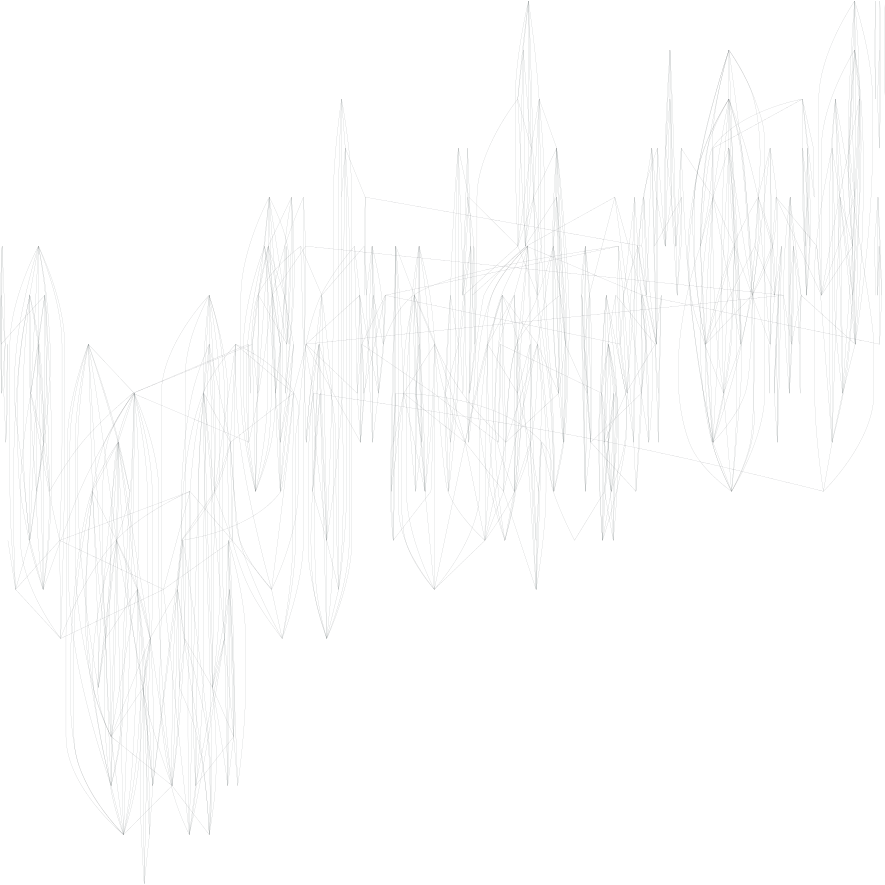 graph G {
	graph [outputorder=edgesfirst, mode=major, overlap=true, ratio=fill, size="5.905512,5.905512", start=392219636086702490];
	node [label="\N", shape=circle, width="0.105", height="0.105", style=filled, color="#2e3436", fillcolor="#a40000", pos="8.482833,7.648395!", pin=True];
	edge [arrowsize="0.3", color="#2e3436", penwidth="1.0"];
	graph [bb="0,0,1955.4,2119.5"];
	0 [label="", width=0, height="0.013889", pos="1074.2,1794.1"];
	1 [label="", width=0, height="0.013889", pos="1407.5,512.82"];
	2 [label="", width=0, height="0.013889", pos="500.29,1239.9"];
	3 [label="", width=0, height="0.013889", pos="1326.9,1330.3"];
	4 [label="", width=0, height="0.013889", pos="344.61,869.81"];
	5 [label="", width=0, height="0.013889", pos="1638.6,1523"];
	6 [label="", width=0, height="0.013889", pos="682.62,1636.7"];
	7 [label="", width=0, height="0.013889", pos="1486.9,606.32"];
	8 [label="", width=0, height="0.013889", pos="1945.2,968.17"];
	9 [label="", width=0, height="0.013889", pos="1286.8,1158.8"];
	10 [label="", width=0, height="0.013889", pos="1172.4,292.81"];
	11 [label="", width=0, height="0.013889", pos="1633.5,1729.5"];
	12 [label="", width=0, height="0.013889", pos="943.45,203.8"];
	13 [label="", width=0, height="0.013889", pos="1357.5,1474.6"];
	14 [label="", width=0, height="0.013889", pos="680.32,1438.7"];
	15 [label="", width=0, height="0.013889", pos="1566.7,1493"];
	16 [label="", width=0, height="0.013889", pos="154.51,1006.9"];
	17 [label="", width=0, height="0.013889", pos="688.13,1746.7"];
	18 [label="", width=0, height="0.013889", pos="1697.9,989.17"];
	19 [label="", width=0, height="0.013889", pos="744.54,341.83"];
	20 [label="", width=0, height="0.013889", pos="1684.5,908.3"];
	21 [label="", width=0, height="0.013889", pos="75.217,1012.6"];
	22 [label="", width=0, height="0.013889", pos="875.37,239.49"];
	23 [label="", width=0, height="0.013889", pos="373.45,1056.8"];
	24 [label="", width=0, height="0.013889", pos="1638.2,1801.5"];
	25 [label="", width=0, height="0.013889", pos="487.38,1408.3"];
	26 [label="", width=0, height="0.013889", pos="1591.3,1481.6"];
	27 [label="", width=0, height="0.013889", pos="1536.6,976.66"];
	28 [label="", width=0, height="0.013889", pos="283.88,746.19"];
	29 [label="", width=0, height="0.013889", pos="374.24,883.2"];
	30 [label="", width=0, height="0.013889", pos="1515.4,479.35"];
	31 [label="", width=0, height="0.013889", pos="426.35,1421.4"];
	32 [label="", width=0, height="0.013889", pos="285.71,993.11"];
	33 [label="", width=0, height="0.013889", pos="1450.7,726.93"];
	34 [label="", width=0, height="0.013889", pos="1469.4,1425.2"];
	35 [label="", width=0, height="0.013889", pos="1548.3,520.49"];
	36 [label="", width=0, height="0.013889", pos="425.61,1116.6"];
	37 [label="", width=0, height="0.013889", pos="719.41,816.2"];
	38 [label="", width=0, height="0.013889", pos="307.3,1231.7"];
	39 [label="", width=0, height="0.013889", pos="1008.8,1631.4"];
	40 [label="", width=0, height="0.013889", pos="493.59,780.62"];
	41 [label="", width=0, height="0.013889", pos="658.59,821.26"];
	42 [label="", width=0, height="0.013889", pos="1454.8,661.95"];
	43 [label="", width=0, height="0.013889", pos="1385.1,610.14"];
	44 [label="", width=0, height="0.013889", pos="1074.8,1084.4"];
	45 [label="", width=0, height="0.013889", pos="1755,860.55"];
	46 [label="", width=0, height="0.013889", pos="307.81,938.02"];
	47 [label="", width=0, height="0.013889", pos="424.55,899.69"];
	48 [label="", width=0, height="0.013889", pos="354.62,1211.3"];
	49 [label="", width=0, height="0.013889", pos="315.61,1019"];
	50 [label="", width=0, height="0.013889", pos="1222.3,357.06"];
	51 [label="", width=0, height="0.013889", pos="1363.2,1616.9"];
	52 [label="", width=0, height="0.013889", pos="1.5,1014.7"];
	53 [label="", width=0, height="0.013889", pos="659.49,721.2"];
	54 [label="", width=0, height="0.013889", pos="1345.5,1419.5"];
	55 [label="", width=0, height="0.013889", pos="789.72,1108.3"];
	56 [label="", width=0, height="0.013889", pos="360.6,751.18"];
	57 [label="", width=0, height="0.013889", pos="1287.2,1615.3"];
	58 [label="", width=0, height="0.013889", pos="1012.3,1802.1"];
	59 [label="", width=0, height="0.013889", pos="624.36,1978.7"];
	60 [label="", width=0, height="0.013889", pos="847.64,739.71"];
	61 [label="", width=0, height="0.013889", pos="992.43,308.22"];
	62 [label="", width=0, height="0.013889", pos="442.51,481.5"];
	63 [label="", width=0, height="0.013889", pos="1238,1123.7"];
	64 [label="", width=0, height="0.013889", pos="1279.7,1203.1"];
	65 [label="", width=0, height="0.013889", pos="1061.7,565.18"];
	66 [label="", width=0, height="0.013889", pos="1111,1075.7"];
	67 [label="", width=0, height="0.013889", pos="1225.4,427.47"];
	68 [label="", width=0, height="0.013889", pos="642.51,1441.7"];
	69 [label="", width=0, height="0.013889", pos="654.45,697.1"];
	70 [label="", width=0, height="0.013889", pos="706.22,1556.9"];
	71 [label="", width=0, height="0.013889", pos="1296.8,1446.2"];
	72 [label="", width=0, height="0.013889", pos="1534.7,624.2"];
	73 [label="", width=0, height="0.013889", pos="962.84,535.55"];
	74 [label="", width=0, height="0.013889", pos="837.15,1098.9"];
	75 [label="", width=0, height="0.013889", pos="1189.7,448.83"];
	76 [label="", width=0, height="0.013889", pos="1226.7,1462.4"];
	77 [label="", width=0, height="0.013889", pos="1810.6,989.29"];
	78 [label="", width=0, height="0.013889", pos="925.41,282.25"];
	79 [label="", width=0, height="0.013889", pos="907.33,202.66"];
	80 [label="", width=0, height="0.013889", pos="516.44,1211.9"];
	81 [label="", width=0, height="0.013889", pos="1152.1,259.42"];
	82 [label="", width=0, height="0.013889", pos="1490,790.49"];
	83 [label="", width=0, height="0.013889", pos="703.75,684.96"];
	84 [label="", width=0, height="0.013889", pos="1088.8,1553.7"];
	85 [label="", width=0, height="0.013889", pos="841.09,858.17"];
	86 [label="", width=0, height="0.013889", pos="718.17,1658.6"];
	87 [label="", width=0, height="0.013889", pos="1757.3,1559.6"];
	88 [label="", width=0, height="0.013889", pos="109.67,710.94"];
	89 [label="", width=0, height="0.013889", pos="940.41,453.72"];
	90 [label="", width=0, height="0.013889", pos="827.71,1465.5"];
	91 [label="", width=0, height="0.013889", pos="274.32,675.06"];
	92 [label="", width=0, height="0.013889", pos="1260.2,500.8"];
	93 [label="", width=0, height="0.013889", pos="1353.7,376.99"];
	94 [label="", width=0, height="0.013889", pos="1871.4,939.2"];
	95 [label="", width=0, height="0.013889", pos="1408.5,675.95"];
	96 [label="", width=0, height="0.013889", pos="1627.1,955.86"];
	97 [label="", width=0, height="0.013889", pos="751.42,1657"];
	98 [label="", width=0, height="0.013889", pos="918.61,892.41"];
	99 [label="", width=0, height="0.013889", pos="1110.7,303.66"];
	100 [label="", width=0, height="0.013889", pos="1191.5,283.1"];
	101 [label="", width=0, height="0.013889", pos="564.58,1952.8"];
	102 [label="", width=0, height="0.013889", pos="411.99,825.02"];
	103 [label="", width=0, height="0.013889", pos="1238.6,511.5"];
	104 [label="", width=0, height="0.013889", pos="1618.9,1539.1"];
	105 [label="", width=0, height="0.013889", pos="1547.3,649.53"];
	106 [label="", width=0, height="0.013889", pos="652.76,1684.3"];
	107 [label="", width=0, height="0.013889", pos="1713.5,848.62"];
	108 [label="", width=0, height="0.013889", pos="261.02,892.07"];
	109 [label="", width=0, height="0.013889", pos="917.49,1066.8"];
	110 [label="", width=0, height="0.013889", pos="1100.3,932.38"];
	111 [label="", width=0, height="0.013889", pos="516.01,714.45"];
	112 [label="", width=0, height="0.013889", pos="1017.6,1534.5"];
	113 [label="", width=0, height="0.013889", pos="1336.9,1270.2"];
	114 [label="", width=0, height="0.013889", pos="796.41,1604.1"];
	115 [label="", width=0, height="0.013889", pos="1398.4,1584.2"];
	116 [label="", width=0, height="0.013889", pos="687.76,1517.8"];
	117 [label="", width=0, height="0.013889", pos="910.19,1143.8"];
	118 [label="", width=0, height="0.013889", pos="905.87,679.93"];
	119 [label="", width=0, height="0.013889", pos="1028.2,1718.4"];
	120 [label="", width=0, height="0.013889", pos="1014.5,823.14"];
	121 [label="", width=0, height="0.013889", pos="224.59,679.92"];
	122 [label="", width=0, height="0.013889", pos="582.63,1720.8"];
	123 [label="", width=0, height="0.013889", pos="1175.3,984.63"];
	124 [label="", width=0, height="0.013889", pos="398.89,912.82"];
	125 [label="", width=0, height="0.013889", pos="1249.5,769.5"];
	126 [label="", width=0, height="0.013889", pos="970.53,369.91"];
	127 [label="", width=0, height="0.013889", pos="813.16,1291.5"];
	128 [label="", width=0, height="0.013889", pos="1532.3,400.01"];
	129 [label="", width=0, height="0.013889", pos="1036,544.29"];
	130 [label="", width=0, height="0.013889", pos="1235.5,90.959"];
	131 [label="", width=0, height="0.013889", pos="834.18,1213.4"];
	132 [label="", width=0, height="0.013889", pos="1315.3,1354"];
	133 [label="", width=0, height="0.013889", pos="773.87,1212.5"];
	134 [label="", width=0, height="0.013889", pos="1620.7,1449.8"];
	135 [label="", width=0, height="0.013889", pos="228.19,732.39"];
	136 [label="", width=0, height="0.013889", pos="1334.5,1527.1"];
	137 [label="", width=0, height="0.013889", pos="1057.1,1876.4"];
	138 [label="", width=0, height="0.013889", pos="607.97,1895.4"];
	139 [label="", width=0, height="0.013889", pos="1101.7,999.23"];
	140 [label="", width=0, height="0.013889", pos="580.3,1405.2"];
	141 [label="", width=0, height="0.013889", pos="1610.9,462.52"];
	142 [label="", width=0, height="0.013889", pos="522.2,1921.6"];
	143 [label="", width=0, height="0.013889", pos="1525.3,664.26"];
	144 [label="", width=0, height="0.013889", pos="1017.9,599.31"];
	145 [label="", width=0, height="0.013889", pos="1337.6,1400.9"];
	146 [label="", width=0, height="0.013889", pos="1782.4,946.4"];
	147 [label="", width=0, height="0.013889", pos="289.5,1729.5"];
	148 [label="", width=0, height="0.013889", pos="1661.1,876.1"];
	149 [label="", width=0, height="0.013889", pos="1661.6,798.09"];
	150 [label="", width=0, height="0.013889", pos="1475.4,547.22"];
	151 [label="", width=0, height="0.013889", pos="1534.9,478.77"];
	152 [label="", width=0, height="0.013889", pos="336.32,1269"];
	153 [label="", width=0, height="0.013889", pos="1216,166.18"];
	154 [label="", width=0, height="0.013889", pos="933.78,1186.6"];
	155 [label="", width=0, height="0.013889", pos="1269.1,1025.3"];
	156 [label="", width=0, height="0.013889", pos="1229.8,333.14"];
	157 [label="", width=0, height="0.013889", pos="1128.9,2109.5"];
	158 [label="", width=0, height="0.013889", pos="998.14,1563.6"];
	159 [label="", width=0, height="0.013889", pos="1391.3,1340"];
	160 [label="", width=0, height="0.013889", pos="294.55,1184.5"];
	161 [label="", width=0, height="0.013889", pos="648.64,1824.6"];
	162 [label="", width=0, height="0.013889", pos="1069.5,2118"];
	163 [label="", width=0, height="0.013889", pos="1162.9,1114.7"];
	164 [label="", width=0, height="0.013889", pos="644.23,1357.7"];
	165 [label="", width=0, height="0.013889", pos="670.71,743.34"];
	166 [label="", width=0, height="0.013889", pos="1180.2,505.76"];
	167 [label="", width=0, height="0.013889", pos="1579.3,1396.4"];
	168 [label="", width=0, height="0.013889", pos="238.93,987.52"];
	169 [label="", width=0, height="0.013889", pos="584.62,2050.5"];
	170 [label="", width=0, height="0.013889", pos="716.2,1162"];
	171 [label="", width=0, height="0.013889", pos="1725,977.16"];
	172 [label="", width=0, height="0.013889", pos="696.7,257.91"];
	173 [label="", width=0, height="0.013889", pos="1076.4,1544.9"];
	174 [label="", width=0, height="0.013889", pos="1580.2,593.27"];
	175 [label="", width=0, height="0.013889", pos="522.61,1703.6"];
	176 [label="", width=0, height="0.013889", pos="1710,926.41"];
	177 [label="", width=0, height="0.013889", pos="656.78,1265.5"];
	178 [label="", width=0, height="0.013889", pos="1345.6,970.77"];
	179 [label="", width=0, height="0.013889", pos="1687.8,1471"];
	180 [label="", width=0, height="0.013889", pos="1256.3,1368.6"];
	181 [label="", width=0, height="0.013889", pos="443.49,573.63"];
	182 [label="", width=0, height="0.013889", pos="821.4,781.17"];
	183 [label="", width=0, height="0.013889", pos="1453.3,1387.9"];
	184 [label="", width=0, height="0.013889", pos="1225.7,243.11"];
	185 [label="", width=0, height="0.013889", pos="359.81,964.92"];
	186 [label="", width=0, height="0.013889", pos="1464.9,630.76"];
	187 [label="", width=0, height="0.013889", pos="1492.6,998.54"];
	188 [label="", width=0, height="0.013889", pos="294.21,1801.5"];
	189 [label="", width=0, height="0.013889", pos="904.47,978.12"];
	190 [label="", width=0, height="0.013889", pos="1292.6,1111.7"];
	191 [label="", width=0, height="0.013889", pos="908.58,533.26"];
	192 [label="", width=0, height="0.013889", pos="1263.6,166.19"];
	193 [label="", width=0, height="0.013889", pos="769.01,1637.9"];
	194 [label="", width=0, height="0.013889", pos="1035,331.42"];
	195 [label="", width=0, height="0.013889", pos="320.85,1213.1"];
	196 [label="", width=0, height="0.013889", pos="1088.4,607.12"];
	197 [label="", width=0, height="0.013889", pos="443.78,1250.3"];
	198 [label="", width=0, height="0.013889", pos="694.29,1198.3"];
	199 [label="", width=0, height="0.013889", pos="1441.2,760.86"];
	200 [label="", width=0, height="0.013889", pos="1338.5,495.48"];
	201 [label="", width=0, height="0.013889", pos="1292.9,306.19"];
	202 [label="", width=0, height="0.013889", pos="1001.7,1589.5"];
	203 [label="", width=0, height="0.013889", pos="750.66,1257.6"];
	204 [label="", width=0, height="0.013889", pos="1231.7,1041.9"];
	205 [label="", width=0, height="0.013889", pos="1537.5,1415.5"];
	206 [label="", width=0, height="0.013889", pos="1248.7,1110"];
	207 [label="", width=0, height="0.013889", pos="1476.7,422.02"];
	208 [label="", width=0, height="0.013889", pos="1559.9,434.4"];
	209 [label="", width=0, height="0.013889", pos="1133.7,1049.9"];
	210 [label="", width=0, height="0.013889", pos="1642.8,1448.5"];
	211 [label="", width=0, height="0.013889", pos="1137,1652.9"];
	212 [label="", width=0, height="0.013889", pos="1557.6,1387"];
	213 [label="", width=0, height="0.013889", pos="1562.3,1340.2"];
	214 [label="", width=0, height="0.013889", pos="708.25,1718.2"];
	215 [label="", width=0, height="0.013889", pos="72.825,976.09"];
	216 [label="", width=0, height="0.013889", pos="149.66,646.81"];
	217 [label="", width=0, height="0.013889", pos="1568.5,1472.3"];
	218 [label="", width=0, height="0.013889", pos="1435.4,1482"];
	219 [label="", width=0, height="0.013889", pos="1953.9,927.62"];
	220 [label="", width=0, height="0.013889", pos="1043.3,1798.6"];
	221 [label="", width=0, height="0.013889", pos="1371.7,1493.6"];
	222 [label="", width=0, height="0.013889", pos="629.2,1580.2"];
	223 [label="", width=0, height="0.013889", pos="1111.5,556.01"];
	224 [label="", width=0, height="0.013889", pos="134.06,679.08"];
	225 [label="", width=0, height="0.013889", pos="1167.1,356.51"];
	226 [label="", width=0, height="0.013889", pos="578.75,743.47"];
	227 [label="", width=0, height="0.013889", pos="903.97,605.42"];
	228 [label="", width=0, height="0.013889", pos="708.37,1219.1"];
	229 [label="", width=0, height="0.013889", pos="955.15,618.99"];
	230 [label="", width=0, height="0.013889", pos="80.256,1047.5"];
	231 [label="", width=0, height="0.013889", pos="652.52,180.98"];
	232 [label="", width=0, height="0.013889", pos="1265.1,482.53"];
	233 [label="", width=0, height="0.013889", pos="1280.9,28.382"];
	234 [label="", width=0, height="0.013889", pos="765.61,425.32"];
	235 [label="", width=0, height="0.013889", pos="1471.3,1467.2"];
	236 [label="", width=0, height="0.013889", pos="344.32,809.44"];
	237 [label="", width=0, height="0.013889", pos="860.35,213.02"];
	238 [label="", width=0, height="0.013889", pos="1396.6,416.05"];
	239 [label="", width=0, height="0.013889", pos="653.03,1602.4"];
	240 [label="", width=0, height="0.013889", pos="353.93,1761.5"];
	241 [label="", width=0, height="0.013889", pos="1577.8,794.31"];
	242 [label="", width=0, height="0.013889", pos="1434,980.06"];
	243 [label="", width=0, height="0.013889", pos="1456.8,373.02"];
	244 [label="", width=0, height="0.013889", pos="967.53,844.49"];
	245 [label="", width=0, height="0.013889", pos="985.69,1110.4"];
	246 [label="", width=0, height="0.013889", pos="376.06,1207.8"];
	247 [label="", width=0, height="0.013889", pos="1412,756.67"];
	248 [label="", width=0, height="0.013889", pos="1291.3,88.853"];
	249 [label="", width=0, height="0.013889", pos="637.71,778.13"];
	250 [label="", width=0, height="0.013889", pos="1695.4,1510.2"];
	251 [label="", width=0, height="0.013889", pos="1347.4,1569.6"];
	252 [label="", width=0, height="0.013889", pos="801.05,826.75"];
	253 [label="", width=0, height="0.013889", pos="414.19,1247.1"];
	254 [label="", width=0, height="0.013889", pos="861.89,1119"];
	255 [label="", width=0, height="0.013889", pos="407.16,1366.9"];
	256 [label="", width=0, height="0.013889", pos="781.7,1175.4"];
	257 [label="", width=0, height="0.013889", pos="1059.6,851.71"];
	258 [label="", width=0, height="0.013889", pos="801.64,413.63"];
	259 [label="", width=0, height="0.013889", pos="899.66,894.05"];
	260 [label="", width=0, height="0.013889", pos="1271.1,283.34"];
	261 [label="", width=0, height="0.013889", pos="1484.7,1349.4"];
	262 [label="", width=0, height="0.013889", pos="1047.6,1096.8"];
	263 [label="", width=0, height="0.013889", pos="1339.7,32.105"];
	264 [label="", width=0, height="0.013889", pos="353.91,1431.9"];
	265 [label="", width=0, height="0.013889", pos="1161.9,1520"];
	266 [label="", width=0, height="0.013889", pos="1024.2,1602.3"];
	267 [label="", width=0, height="0.013889", pos="1684.9,949.69"];
	268 [label="", width=0, height="0.013889", pos="1395.6,1657.3"];
	269 [label="", width=0, height="0.013889", pos="1940.6,889.7"];
	270 [label="", width=0, height="0.013889", pos="647.44,302.48"];
	271 [label="", width=0, height="0.013889", pos="1648.8,1500.7"];
	272 [label="", width=0, height="0.013889", pos="427.01,925.15"];
	273 [label="", width=0, height="0.013889", pos="856.45,1546.9"];
	274 [label="", width=0, height="0.013889", pos="595.77,1660"];
	275 [label="", width=0, height="0.013889", pos="1039.3,627.79"];
	276 [label="", width=0, height="0.013889", pos="385.5,561.85"];
	277 [label="", width=0, height="0.013889", pos="446.58,1469.5"];
	278 [label="", width=0, height="0.013889", pos="924.55,1594.1"];
	279 [label="", width=0, height="0.013889", pos="1126.4,905.96"];
	280 [label="", width=0, height="0.013889", pos="866.63,119.94"];
	281 [label="", width=0, height="0.013889", pos="882.83,599.59"];
	282 [label="", width=0, height="0.013889", pos="335.38,888.3"];
	283 [label="", width=0, height="0.013889", pos="1077.2,593.9"];
	284 [label="", width=0, height="0.013889", pos="1569.8,516.61"];
	285 [label="", width=0, height="0.013889", pos="1073,1959.4"];
	286 [label="", width=0, height="0.013889", pos="379.84,1285.9"];
	287 [label="", width=0, height="0.013889", pos="571.08,1636.6"];
	288 [label="", width=0, height="0.013889", pos="1375.9,893.86"];
	289 [label="", width=0, height="0.013889", pos="322.97,1409"];
	290 [label="", width=0, height="0.013889", pos="1275,1528.1"];
	291 [label="", width=0, height="0.013889", pos="266.49,965.85"];
	292 [label="", width=0, height="0.013889", pos="448.22,846.13"];
	293 [label="", width=0, height="0.013889", pos="1030.9,1567.2"];
	294 [label="", width=0, height="0.013889", pos="496.4,1389"];
	295 [label="", width=0, height="0.013889", pos="1247.8,14.459"];
	296 [label="", width=0, height="0.013889", pos="839.93,483"];
	297 [label="", width=0, height="0.013889", pos="438.64,1220.3"];
	298 [label="", width=0, height="0.013889", pos="820.75,1151.3"];
	299 [label="", width=0, height="0.013889", pos="485.27,1181.5"];
	300 [label="", width=0, height="0.013889", pos="885.59,824.71"];
	301 [label="", width=0, height="0.013889", pos="693.27,1803.4"];
	302 [label="", width=0, height="0.013889", pos="1324.9,543.13"];
	303 [label="", width=0, height="0.013889", pos="352,1138"];
	304 [label="", width=0, height="0.013889", pos="1505.8,1459.2"];
	305 [label="", width=0, height="0.013889", pos="1283.6,1281.6"];
	306 [label="", width=0, height="0.013889", pos="367.05,899.8"];
	307 [label="", width=0, height="0.013889", pos="944.39,366.13"];
	308 [label="", width=0, height="0.013889", pos="1716,817.74"];
	309 [label="", width=0, height="0.013889", pos="1044.1,866.21"];
	310 [label="", width=0, height="0.013889", pos="513.72,1444.7"];
	311 [label="", width=0, height="0.013889", pos="1114.7,1566.3"];
	312 [label="", width=0, height="0.013889", pos="1543,1320.8"];
	313 [label="", width=0, height="0.013889", pos="387.1,864.12"];
	314 [label="", width=0, height="0.013889", pos="778.35,1521.4"];
	315 [label="", width=0, height="0.013889", pos="1208.2,1439.8"];
	316 [label="", width=0, height="0.013889", pos="817.98,141.1"];
	317 [label="", width=0, height="0.013889", pos="1399.1,1560.3"];
	318 [label="", width=0, height="0.013889", pos="186.1,617.36"];
	319 [label="", width=0, height="0.013889", pos="942.95,1571"];
	320 [label="", width=0, height="0.013889", pos="1697.9,1761.5"];
	321 [label="", width=0, height="0.013889", pos="1434.7,586.56"];
	322 [label="", width=0, height="0.013889", pos="768.04,1158.4"];
	323 [label="", width=0, height="0.013889", pos="1264.7,1288.2"];
	324 [label="", width=0, height="0.013889", pos="1307.5,1.5"];
	325 [label="", width=0, height="0.013889", pos="1380.4,519.37"];
	326 [label="", width=0, height="0.013889", pos="1019.4,780.43"];
	327 [label="", width=0, height="0.013889", pos="1399.2,445.32"];
	328 [label="", width=0, height="0.013889", pos="1221.9,457.78"];
	329 [label="", width=0, height="0.013889", pos="1420.6,817.96"];
	330 [label="", width=0, height="0.013889", pos="1390.2,564.33"];
	331 [label="", width=0, height="0.013889", pos="1087.7,2040.6"];
	332 [label="", width=0, height="0.013889", pos="1427.9,1455.6"];
	333 [label="", width=0, height="0.013889", pos="1148,1498"];
	334 [label="", width=0, height="0.013889", pos="702.45,370.08"];
	335 [label="", width=0, height="0.013889", pos="889.88,302.6"];
	336 [label="", width=0, height="0.013889", pos="727.65,1582.4"];
	337 [label="", width=0, height="0.013889", pos="1289.5,1485.8"];
	338 [label="", width=0, height="0.013889", pos="194.77,711.54"];
	339 [label="", width=0, height="0.013889", pos="1632.3,1351.4"];
	340 [label="", width=0, height="0.013889", pos="752.49,730.4"];
	341 [label="", width=0, height="0.013889", pos="574.73,1221.8"];
	342 [label="", width=0, height="0.013889", pos="992.37,692.76"];
	343 [label="", width=0, height="0.013889", pos="97.006,925.83"];
	344 [label="", width=0, height="0.013889", pos="1584.8,1450.7"];
	345 [label="", width=0, height="0.013889", pos="823.11,1376.4"];
	346 [label="", width=0, height="0.013889", pos="472.78,532.36"];
	347 [label="", width=0, height="0.013889", pos="1272.5,373.43"];
	348 [label="", width=0, height="0.013889", pos="1426.1,635.71"];
	349 [label="", width=0, height="0.013889", pos="179.92,950.85"];
	0 -- 119 [pos="1073.9,1793.7 1070.2,1787.5 1032.1,1724.7 1028.5,1718.8"];
	0 -- 137 [pos="1074.1,1794.7 1072.7,1801.2 1058.9,1867.3 1057.2,1875.5"];
	0 -- 220 [pos="1073.4,1794.2 1069.1,1794.9 1047.9,1797.9 1043.9,1798.5"];
	0 -- 58 [pos="1073.5,1794.2 1067.1,1795 1018.9,1801.2 1012.9,1802"];
	1 -- 330 [pos="1407.3,513.4 1405.5,518.7 1392,558.82 1390.3,563.82"];
	1 -- 327 [pos="1407.4,512.06 1406.6,505.11 1400.1,452.53 1399.3,445.98"];
	1 -- 325 [pos="1406.8,512.98 1403,513.89 1384.4,518.4 1381,519.23"];
	1 -- 321 [pos="1407.7,513.29 1409.8,519.18 1431.7,578.42 1434.4,585.8"];
	1 -- 200 [pos="1406.7,512.62 1399.6,510.84 1345.9,497.33 1339.2,495.65"];
	1 -- 150 [pos="1408.3,513.21 1415.2,516.75 1468.1,543.54 1474.7,546.88"];
	1 -- 302 [pos="1407,513.01 1400.3,515.47 1331.8,540.6 1325.4,542.95"];
	2 -- 341 [pos="501.13,1239.7 508.79,1237.8 566.77,1223.7 573.99,1222"];
	2 -- 299 [pos="500.12,1239.2 498.57,1233.2 486.88,1187.8 485.42,1182.1"];
	2 -- 297 [pos="499.6,1239.6 493.25,1237.6 445.23,1222.4 439.25,1220.5"];
	2 -- 197 [pos="499.65,1240 493.83,1241.1 449.82,1249.2 444.34,1250.2"];
	2 -- 80 [pos="500.69,1239.2 502.94,1235.3 514.05,1216 516.11,1212.5"];
	2 -- 253 [pos="499.74,1239.9 492.75,1240.5 421.37,1246.5 414.69,1247.1"];
	3 -- 323 [pos="1326.2,1329.9 1319.8,1325.5 1271.4,1292.7 1265.3,1288.7"];
	3 -- 305 [pos="1326.4,1329.8 1322,1324.8 1288.3,1286.8 1284.1,1282.1"];
	3 -- 113 [pos="1327,1329.7 1328.1,1323.5 1335.9,1276.6 1336.8,1270.8"];
	3 -- 159 [pos="1327.7,1330.4 1334.3,1331.4 1384.4,1339 1390.7,1339.9"];
	3 -- 145 [pos="1327.1,1331.1 1328.1,1338.4 1336.4,1393.3 1337.5,1400.2"];
	3 -- 132 [pos="1326.6,1330.9 1325,1334.2 1317,1350.5 1315.6,1353.5"];
	3 -- 180 [pos="1326.5,1330.6 1320.8,1333.6 1264.1,1364.4 1257.1,1368.2"];
	4 -- 236 [pos="344.61,869.13 344.58,862.91 344.35,815.89 344.32,810.03"];
	4 -- 102 [pos="345.04,869.53 350.42,865.95 404.55,829.97 411.3,825.48"];
	4 -- 282 [pos="344.38,870.27 343.14,872.76 337.18,884.7 335.71,887.64"];
	4 -- 313 [pos="345.35,869.71 350.46,869.03 380.6,864.99 386.21,864.24"];
	4 -- 306 [pos="345.16,870.55 348.29,874.74 363.72,895.35 366.59,899.18"];
	4 -- 185 [pos="344.71,870.42 345.94,878.14 358.54,956.99 359.72,964.37"];
	4 -- 124 [pos="345.22,870.29 350.81,874.72 393.09,908.22 398.35,912.39"];
	4 -- 46 [pos="344.2,870.58 340.41,877.6 311.74,930.74 308.18,937.35"];
	4 -- 29 [pos="345.34,870.14 349.48,872.01 369.85,881.21 373.64,882.92"];
	5 -- 344 [pos="1638.3,1522.5 1633.9,1516.7 1589.3,1456.8 1585.1,1451.2"];
	5 -- 271 [pos="1638.9,1522.4 1640.3,1519.3 1647.3,1504 1648.6,1501.1"];
	5 -- 250 [pos="1639.2,1522.9 1645.1,1521.5 1689.3,1511.5 1694.8,1510.3"];
	5 -- 217 [pos="1638.2,1522.7 1632.5,1518.6 1574.4,1476.5 1568.9,1472.6"];
	5 -- 210 [pos="1638.7,1522.2 1639.1,1514.5 1642.4,1456.5 1642.8,1449.3"];
	5 -- 134 [pos="1638.4,1522.2 1636.6,1514.6 1622.6,1457.6 1620.9,1450.6"];
	5 -- 104 [pos="1638.1,1523.4 1635.4,1525.6 1621.8,1536.7 1619.3,1538.8"];
	5 -- 26 [pos="1638.1,1522.5 1633.2,1518.3 1596.4,1486 1591.8,1482"];
	5 -- 15 [pos="1637.8,1522.7 1630.4,1519.6 1574.4,1496.2 1567.4,1493.3"];
	5 -- 179 [pos="1639.2,1522.4 1644.2,1517.1 1682.6,1476.6 1687.3,1471.6"];
	6 -- 336 [pos="683.13,1636.1 687.76,1630.5 722.84,1588.2 727.2,1582.9"];
	6 -- 239 [pos="682.29,1636.4 679.34,1632.9 657.71,1607.9 653.68,1603.2"];
	6 -- 222 [pos="682.02,1636.1 676.52,1630.3 634.91,1586.2 629.73,1580.7"];
	6 -- 70 [pos="682.77,1636.2 684.66,1629.9 703.62,1565.7 705.98,1557.7"];
	6 -- 97 [pos="683.39,1637 690.48,1639.1 744.07,1654.8 750.74,1656.8"];
	6 -- 86 [pos="683.5,1637.3 688.46,1640.3 712.91,1655.4 717.45,1658.1"];
	6 -- 106 [pos="682.29,1637.3 679.21,1642.2 655.95,1679.2 653.06,1683.8"];
	6 -- 214 [pos="682.79,1637.3 684.83,1643.8 705.42,1709.2 707.99,1717.4"];
	7 -- 186 [pos="1486.3,606.93 1483.3,610.34 1468.2,627.14 1465.4,630.26"];
	7 -- 143 [pos="1487.3,606.97 1491.3,612.94 1521.2,658.07 1524.9,663.68"];
	7 -- 105 [pos="1487.6,606.81 1493.8,611.26 1540.9,644.91 1546.7,649.1"];
	7 -- 72 [pos="1487.4,606.52 1492.3,608.37 1529.6,622.29 1534.2,624.02"];
	7 -- 43 [pos="1486.2,606.35 1478,606.66 1393.6,609.82 1385.7,610.12"];
	7 -- 42 [pos="1486.5,606.95 1483.2,612.68 1458.2,656 1455.1,661.4"];
	7 -- 174 [pos="1487.5,606.24 1495.1,605.18 1572.4,594.35 1579.6,593.34"];
	8 -- 269 [pos="1945.2,967.67 1944.8,961.4 1941.1,898.36 1940.6,890.5"];
	8 -- 219 [pos="1945.4,967.46 1946.4,962.58 1952.6,933.83 1953.8,928.48"];
	8 -- 94 [pos="1944.8,967.98 1938.9,965.67 1879.5,942.4 1872.2,939.5"];
	9 -- 190 [pos="1286.9,1158.3 1287.4,1153.5 1291.9,1117.9 1292.5,1112.4"];
	9 -- 64 [pos="1286.7,1159.3 1286,1163.8 1280.6,1197.2 1279.8,1202.4"];
	9 -- 63 [pos="1286.2,1158.4 1281.2,1154.8 1243.2,1127.4 1238.5,1124"];
	10 -- 184 [pos="1173,292.25 1178.5,287.13 1220,248.42 1225.2,243.6"];
	10 -- 81 [pos="1171.9,291.98 1169.1,287.32 1155.1,264.36 1152.5,260.1"];
	10 -- 225 [pos="1172.3,293.52 1171.8,300.08 1167.7,349.71 1167.2,355.88"];
	10 -- 156 [pos="1173,293.26 1179,297.41 1223.7,328.83 1229.3,332.74"];
	10 -- 100 [pos="1172.9,292.57 1175.4,291.26 1187.8,284.99 1190.8,283.45"];
	10 -- 50 [pos="1172.7,293.22 1176.7,298.35 1216.8,349.97 1221.8,356.4"];
	10 -- 99 [pos="1171.7,292.93 1165.4,294.05 1117.3,302.5 1111.3,303.55"];
	11 -- 320 [pos="1634.2,1729.9 1640.9,1733.1 1691,1758 1697.3,1761.1"];
	11 -- 24 [pos="1633.6,1730.3 1634,1737.7 1637.7,1793.8 1638.2,1800.8"];
	12 -- 79 [pos="942.56,203.77 937.52,203.61 912.68,202.83 908.07,202.68"];
	12 -- 78 [pos="943.34,204.3 941.9,210.56 927.4,273.6 925.59,281.45"];
	12 -- 22 [pos="942.69,204.2 935.68,207.88 882.65,235.68 876.05,239.14"];
	13 -- 221 [pos="1357.8,1475.1 1359.8,1477.6 1369,1489.9 1371.2,1492.9"];
	13 -- 145 [pos="1357.3,1473.8 1355.2,1466.2 1339.7,1408.7 1337.8,1401.6"];
	13 -- 54 [pos="1357.4,1474 1356.1,1468.3 1346.8,1425.4 1345.6,1420"];
	13 -- 332 [pos="1358.3,1474.4 1365.5,1472.4 1420.4,1457.7 1427.2,1455.8"];
	13 -- 218 [pos="1358.4,1474.7 1366.4,1475.4 1427.1,1481.2 1434.7,1481.9"];
	13 -- 337 [pos="1356.7,1474.7 1349.7,1475.9 1296.8,1484.6 1290.2,1485.7"];
	13 -- 71 [pos="1356.8,1474.3 1350.6,1471.4 1303.2,1449.3 1297.4,1446.5"];
	13 -- 251 [pos="1357.4,1475.2 1356.6,1482.9 1348.3,1561.7 1347.5,1569.1"];
	13 -- 136 [pos="1357.2,1475.2 1354.9,1480.6 1337,1521.5 1334.7,1526.5"];
	14 -- 164 [pos="680.09,1438.2 677.16,1431.6 647.24,1364.5 644.44,1358.2"];
	14 -- 68 [pos="679.66,1438.7 675.11,1439.1 648.29,1441.3 643.3,1441.7"];
	14 -- 116 [pos="680.36,1439.2 680.96,1445.5 686.94,1509.1 687.69,1517"];
	15 -- 344 [pos="1566.9,1492.5 1568.7,1488.2 1582.4,1456.3 1584.5,1451.4"];
	15 -- 271 [pos="1567.2,1493 1573.8,1493.7 1639.8,1499.8 1648,1500.6"];
	15 -- 217 [pos="1566.8,1492.5 1567,1489.7 1568.2,1476.3 1568.4,1473"];
	15 -- 212 [pos="1566.7,1492.3 1565.9,1483.7 1558.3,1395.8 1557.6,1387.6"];
	15 -- 210 [pos="1567.2,1492.7 1573.4,1489.1 1636.5,1452.2 1642.4,1448.8"];
	15 -- 205 [pos="1566.5,1492.5 1564.2,1486.3 1540.7,1424 1537.8,1416.3"];
	15 -- 167 [pos="1566.8,1492.4 1567.8,1484.5 1578.3,1404.5 1579.3,1397"];
	15 -- 134 [pos="1567.3,1492.5 1572.9,1488.1 1614.9,1454.4 1620.2,1450.3"];
	15 -- 104 [pos="1567.3,1493.5 1572.7,1498.3 1613.3,1534.2 1618.3,1538.7"];
	15 -- 26 [pos="1567.3,1492.7 1570.8,1491.1 1587.7,1483.3 1590.8,1481.8"];
	15 -- 304 [pos="1566,1492.6 1559.8,1489.1 1512.3,1462.8 1506.4,1459.5"];
	16 -- 168 [pos="155.04,1006.7 161.9,1005.2 231.89,989.13 238.44,987.63"];
	16 -- 230 [pos="154.03,1007.1 148.1,1010.4 88.448,1043 81.015,1047.1"];
	16 -- 215 [pos="153.98,1006.7 147.35,1004.2 79.634,978.66 73.3,976.27"];
	16 -- 21 [pos="154,1006.9 147.67,1007.4 83.965,1011.9 76.027,1012.5"];
	17 -- 86 [pos="688.32,1746.2 690.76,1739 715.67,1665.9 718,1659.1"];
	17 -- 106 [pos="687.73,1746 684.09,1739.6 656.54,1691 653.11,1684.9"];
	17 -- 301 [pos="688.18,1747.4 688.71,1753.2 692.72,1797.3 693.22,1802.8"];
	17 -- 214 [pos="688.62,1746 691.43,1742 705.27,1722.4 707.84,1718.8"];
	17 -- 161 [pos="687.87,1747.2 684.67,1753.5 651.93,1818.1 648.87,1824.1"];
	18 -- 267 [pos="1697.6,988.48 1696.1,983.73 1686.9,955.73 1685.2,950.53"];
	18 -- 176 [pos="1698,988.46 1699.3,982 1708.7,933.12 1709.9,927.04"];
	18 -- 171 [pos="1698.5,988.87 1702.3,987.19 1721,978.94 1724.5,977.4"];
	18 -- 146 [pos="1698.4,988.89 1705.3,985.42 1775.3,949.97 1781.9,946.65"];
	18 -- 96 [pos="1697.1,988.79 1689.8,985.36 1634.6,959.42 1627.8,956.19"];
	18 -- 20 [pos="1697.8,988.65 1696.7,982.19 1686,917.23 1684.6,909.13"];
	19 -- 258 [pos="744.9,342.29 749.54,348.11 796.88,407.65 801.31,413.22"];
	19 -- 234 [pos="744.67,342.36 746.38,349.14 763.85,418.36 765.48,424.83"];
	19 -- 334 [pos="744.06,342.14 739.73,345.05 706.95,367.06 702.87,369.8"];
	19 -- 172 [pos="744.23,341.29 740.35,334.48 700.69,264.9 696.98,258.39"];
	20 -- 308 [pos="1684.7,907.73 1687.2,900.37 1713.3,825.29 1715.8,818.27"];
	20 -- 267 [pos="1684.5,909.02 1684.5,914 1684.8,943.36 1684.9,948.82"];
	20 -- 176 [pos="1685.1,908.75 1688.7,911.28 1706.2,923.73 1709.5,926.04"];
	20 -- 171 [pos="1684.7,908.74 1688,914.24 1720.5,969.56 1724.6,976.45"];
	20 -- 148 [pos="1683.9,907.51 1680.6,903.01 1664.6,880.87 1661.6,876.76"];
	20 -- 107 [pos="1684.8,907.63 1687.8,901.49 1710.4,854.99 1713.2,849.21"];
	20 -- 96 [pos="1683.8,908.84 1677.9,913.74 1633.2,950.78 1627.7,955.39"];
	20 -- 45 [pos="1684.9,908 1690.6,904.19 1747.2,865.82 1754.2,861.04"];
	21 -- 230 [pos="75.341,1013.4 76.044,1018.3 79.509,1042.3 80.153,1046.8"];
	21 -- 215 [pos="75.157,1011.7 74.824,1006.6 73.179,981.5 72.874,976.84"];
	21 -- 52 [pos="74.389,1012.6 66.796,1012.8 9.3773,1014.5 2.2296,1014.7"];
	22 -- 335 [pos="875.53,240.2 877.03,246.7 888.33,295.86 889.74,301.98"];
	22 -- 79 [pos="875.73,239.08 878.91,235.41 902.28,208.48 906.63,203.47"];
	22 -- 78 [pos="875.93,239.97 881.09,244.38 920.06,277.68 924.91,281.83"];
	23 -- 185 [pos="373.36,1056.2 372.26,1048.8 360.94,972.58 359.89,965.46"];
	23 -- 49 [pos="372.8,1056.4 366.84,1052.5 321.79,1023 316.18,1019.3"];
	23 -- 36 [pos="374.04,1057.5 379.41,1063.7 420.03,1110.2 425.09,1116"];
	23 -- 303 [pos="373.31,1057.3 371.6,1063.8 354.36,1129.1 352.22,1137.2"];
	24 -- 320 [pos="1638.9,1801.1 1645,1796.9 1691.5,1765.7 1697.3,1761.8"];
	25 -- 140 [pos="487.97,1408.3 495.52,1408.1 572.56,1405.5 579.76,1405.3"];
	25 -- 255 [pos="486.87,1408.1 480.36,1404.7 413.85,1370.3 407.63,1367.1"];
	25 -- 310 [pos="487.68,1408.8 490.3,1412.4 509.56,1439 513.15,1443.9"];
	25 -- 294 [pos="487.6,1407.9 488.82,1405.3 494.64,1392.7 496.08,1389.7"];
	25 -- 277 [pos="486.92,1409 482.72,1415.3 450.94,1463 446.99,1468.9"];
	25 -- 31 [pos="486.7,1408.5 480.41,1409.8 432.87,1420 426.96,1421.3"];
	26 -- 344 [pos="1591.2,1480.8 1590.3,1476.5 1585.8,1455.3 1584.9,1451.4"];
	26 -- 271 [pos="1592,1481.8 1597.9,1483.8 1642.7,1498.6 1648.3,1500.5"];
	26 -- 217 [pos="1590.8,1481.4 1587.6,1480.1 1571.9,1473.7 1569,1472.5"];
	26 -- 210 [pos="1591.9,1481.2 1597.2,1477.8 1637.3,1452.1 1642.3,1448.9"];
	26 -- 205 [pos="1591,1481.2 1586.7,1475.9 1543.4,1422.8 1538,1416.2"];
	26 -- 167 [pos="1591.3,1481 1590.3,1474.2 1580.7,1405.8 1579.5,1397.3"];
	26 -- 134 [pos="1592.1,1480.8 1596.2,1476.4 1616.3,1454.5 1620.1,1450.5"];
	26 -- 104 [pos="1591.6,1482.2 1594.5,1488.2 1615.9,1533 1618.6,1538.5"];
	26 -- 179 [pos="1592,1481.5 1599.8,1480.7 1679.8,1471.9 1687.3,1471.1"];
	26 -- 304 [pos="1590.8,1481.4 1583.9,1479.6 1512.9,1461 1506.3,1459.3"];
	27 -- 96 [pos="1537.2,976.53 1544.6,974.84 1619.5,957.6 1626.6,955.98"];
	27 -- 242 [pos="1536,976.68 1527.7,976.96 1442.6,979.77 1434.6,980.04"];
	27 -- 187 [pos="1536.1,976.91 1531.7,979.12 1498.5,995.64 1493.3,998.21"];
	28 -- 135 [pos="283.26,746.04 277.52,744.62 234.14,733.87 228.74,732.53"];
	28 -- 338 [pos="283.32,745.97 276.08,743.16 202.2,714.43 195.29,711.74"];
	28 -- 236 [pos="284.27,746.6 289.1,751.64 337.65,802.46 343.7,808.79"];
	28 -- 121 [pos="283.51,745.77 278.69,740.39 229.53,685.44 224.94,680.31"];
	28 -- 91 [pos="283.78,745.39 282.79,738.07 275.35,682.66 274.42,675.76"];
	28 -- 56 [pos="284.75,746.25 292.65,746.76 352.41,750.65 359.84,751.13"];
	29 -- 236 [pos="374.05,882.73 371.66,876.84 347.62,817.57 344.63,810.19"];
	29 -- 292 [pos="374.71,882.96 380.62,880 440.06,850.22 447.46,846.51"];
	29 -- 102 [pos="374.67,882.54 378.55,876.55 407.95,831.24 411.61,825.6"];
	29 -- 282 [pos="373.57,883.29 368.89,883.9 341.33,887.52 336.2,888.19"];
	29 -- 313 [pos="374.56,882.73 376.29,880.16 384.6,867.84 386.65,864.8"];
	29 -- 306 [pos="373.93,883.91 372.73,886.69 368.36,896.77 367.29,899.24"];
	29 -- 272 [pos="374.84,883.67 380.27,887.99 421.37,920.67 426.49,924.73"];
	29 -- 185 [pos="374.15,883.72 373,890.24 361.4,955.91 359.95,964.09"];
	29 -- 124 [pos="374.85,883.93 378.29,888.06 395.23,908.43 398.38,912.21"];
	29 -- 47 [pos="374.81,883.38 379.99,885.08 419.17,897.93 424.05,899.53"];
	29 -- 46 [pos="373.82,883.55 368.43,888 313.35,933.45 308.2,937.71"];
	30 -- 208 [pos="1515.9,478.85 1520.5,474.22 1555.1,439.21 1559.4,434.85"];
	30 -- 207 [pos="1515,478.71 1511,472.8 1480.8,428.15 1477.1,422.59"];
	30 -- 151 [pos="1516.2,479.33 1519.5,479.23 1531.3,478.88 1534.2,478.79"];
	30 -- 150 [pos="1515.2,479.79 1512,485.2 1479.8,539.73 1475.8,546.53"];
	30 -- 128 [pos="1515.5,478.85 1516.9,472.51 1530.4,408.76 1532.1,400.82"];
	30 -- 284 [pos="1516,479.77 1521.6,483.61 1564,512.63 1569.3,516.24"];
	30 -- 141 [pos="1516,479.25 1523.8,477.88 1602.9,463.93 1610.3,462.62"];
	30 -- 35 [pos="1515.8,479.81 1519.2,484.05 1544.8,516.1 1548,520.09"];
	31 -- 255 [pos="426.14,1420.8 424.16,1415.2 409.21,1372.7 407.35,1367.4"];
	31 -- 310 [pos="426.91,1421.5 434,1423.4 506.44,1442.8 513.22,1444.6"];
	31 -- 294 [pos="427.14,1421 434.35,1417.7 488.91,1392.4 495.71,1389.3"];
	31 -- 277 [pos="426.58,1421.9 428.66,1426.9 444.42,1464.4 446.38,1469"];
	31 -- 264 [pos="425.54,1421.5 418.08,1422.6 361.65,1430.7 354.63,1431.8"];
	32 -- 168 [pos="285.19,993.05 280.45,992.48 245.13,988.26 239.65,987.6"];
	32 -- 291 [pos="285.24,992.44 282.56,988.63 269.34,969.89 266.88,966.41"];
	32 -- 185 [pos="286.19,992.93 292.1,990.68 351.63,968.03 359.05,965.21"];
	32 -- 49 [pos="286.45,993.75 290.63,997.35 311.18,1015.1 315,1018.4"];
	32 -- 46 [pos="285.96,992.49 288.24,986.82 305.45,943.91 307.59,938.57"];
	33 -- 348 [pos="1450.5,726.35 1448.5,718.94 1428.1,643.31 1426.2,636.24"];
	33 -- 42 [pos="1450.7,726.2 1451.2,719.51 1454.4,668.89 1454.8,662.59"];
	33 -- 329 [pos="1450.5,727.51 1448.1,734.9 1423.2,810.37 1420.8,817.43"];
	33 -- 247 [pos="1450.3,727.26 1446.4,730.22 1418.1,751.97 1412.9,756.02"];
	33 -- 199 [pos="1450.5,727.77 1449.1,732.5 1442.6,755.84 1441.4,760.17"];
	33 -- 95 [pos="1450.2,726.36 1445.9,721.11 1413,681.4 1408.9,676.46"];
	33 -- 82 [pos="1451.1,727.64 1455.2,734.19 1485.8,783.7 1489.6,789.86"];
	34 -- 304 [pos="1469.8,1425.6 1473.4,1429 1500.1,1453.8 1505,1458.4"];
	34 -- 183 [pos="1469.1,1424.6 1467.1,1420.1 1455.7,1393.6 1453.6,1388.7"];
	34 -- 332 [pos="1468.9,1425.5 1464.6,1428.7 1432.3,1452.4 1428.3,1455.3"];
	34 -- 235 [pos="1469.4,1425.9 1469.6,1431 1471,1460.8 1471.3,1466.3"];
	34 -- 218 [pos="1469,1425.8 1465.5,1431.7 1439.1,1475.9 1435.8,1481.4"];
	35 -- 208 [pos="1548.4,519.95 1549.3,512.96 1558.9,441.58 1559.8,434.9"];
	35 -- 151 [pos="1548.1,519.77 1546.4,514.75 1536.9,485.16 1535.1,479.65"];
	35 -- 150 [pos="1547.5,520.79 1540,523.55 1483.2,544.36 1476.1,546.95"];
	35 -- 284 [pos="1548.8,520.4 1551.7,519.88 1565.6,517.37 1569,516.75"];
	35 -- 141 [pos="1548.7,520.12 1553.7,515.5 1604,468.92 1610.3,463.12"];
	36 -- 299 [pos="425.99,1117 430.75,1122.2 478.69,1174.4 484.66,1180.9"];
	36 -- 303 [pos="424.78,1116.9 417.2,1119.1 359.86,1135.8 352.72,1137.8"];
	37 -- 252 [pos="719.93,816.26 726.45,817.11 792.04,825.58 800.22,826.64"];
	37 -- 249 [pos="718.88,815.95 712.25,812.86 644.52,781.3 638.18,778.35"];
	37 -- 41 [pos="718.72,816.25 712.46,816.77 665.09,820.72 659.19,821.21"];
	38 -- 303 [pos="307.59,1231.1 311.21,1223.5 348.27,1145.8 351.74,1138.6"];
	38 -- 160 [pos="307.16,1231.2 305.87,1226.4 296.24,1190.7 294.75,1185.2"];
	38 -- 286 [pos="307.76,1232 313.65,1236.5 373.8,1281.4 379.42,1285.6"];
	38 -- 246 [pos="308.07,1231.4 315.15,1229 368.71,1210.4 375.38,1208"];
	38 -- 195 [pos="307.63,1231.2 309.46,1228.7 318.21,1216.7 320.37,1213.7"];
	38 -- 152 [pos="307.63,1232.1 310.52,1235.8 331.74,1263.1 335.69,1268.2"];
	38 -- 48 [pos="307.83,1231.5 312.71,1229.4 349.57,1213.5 354.15,1211.5"];
	39 -- 319 [pos="1008.4,1631 1003,1626.1 948.44,1576.1 943.33,1571.4"];
	39 -- 278 [pos="1008.3,1631.1 1001.4,1628.1 931.57,1597.2 925.03,1594.3"];
	39 -- 202 [pos="1008.7,1630.6 1007.8,1625.6 1002.8,1595.9 1001.9,1590.4"];
	39 -- 173 [pos="1009.2,1630.8 1014.7,1623.8 1070.8,1552.1 1076,1545.4"];
	39 -- 158 [pos="1008.7,1630.6 1007.6,1623.6 999.28,1570.9 998.25,1564.3"];
	39 -- 119 [pos="1008.9,1631.9 1010.5,1639 1026.6,1711.1 1028.1,1717.9"];
	40 -- 292 [pos="493.3,781.04 489.68,786.27 453.23,838.9 448.68,845.46"];
	40 -- 226 [pos="494.14,780.38 501.05,777.37 571.65,746.57 578.25,743.69"];
	40 -- 111 [pos="493.85,779.88 496.15,773.06 513.61,721.52 515.79,715.11"];
	40 -- 102 [pos="493.07,780.91 486.45,784.51 418.79,821.32 412.46,824.77"];
	41 -- 249 [pos="658.35,820.77 656.24,816.41 640.48,783.85 638.03,778.79"];
	42 -- 321 [pos="1454.6,661.1 1452.5,653.33 1436.8,594.61 1434.9,587.3"];
	42 -- 348 [pos="1454.1,661.3 1450.1,657.64 1430.3,639.59 1426.7,636.24"];
	42 -- 186 [pos="1455.1,661.17 1456.5,656.82 1463.4,635.38 1464.7,631.39"];
	42 -- 143 [pos="1455.6,661.97 1462.9,662.21 1517.8,664.01 1524.6,664.24"];
	42 -- 105 [pos="1455.4,661.87 1462.9,660.86 1539.6,650.57 1546.8,649.6"];
	42 -- 72 [pos="1455.3,661.7 1461.8,658.64 1528,627.34 1534.2,624.42"];
	42 -- 43 [pos="1454.4,661.61 1448.7,657.41 1390.9,614.46 1385.5,610.44"];
	42 -- 95 [pos="1454.3,662.1 1449.6,663.52 1414.7,674.1 1409.2,675.74"];
	43 -- 330 [pos="1385.1,609.62 1385.7,604.98 1389.5,570.4 1390.1,565.03"];
	43 -- 321 [pos="1385.6,609.87 1390.7,607.44 1429.4,589.08 1434.2,586.79"];
	43 -- 348 [pos="1385.5,610.42 1389.6,612.97 1419.6,631.67 1425.2,635.15"];
	43 -- 302 [pos="1384.7,609.71 1379.8,604.27 1329.9,548.71 1325.3,543.52"];
	43 -- 186 [pos="1385.6,610.27 1392,611.92 1456.1,628.48 1464.1,630.55"];
	43 -- 95 [pos="1385.3,610.88 1387.8,617.66 1406,668.92 1408.3,675.3"];
	44 -- 163 [pos="1075.3,1084.5 1082.5,1087 1155.5,1112.2 1162.4,1114.6"];
	44 -- 262 [pos="1074.1,1084.7 1070.3,1086.4 1051.7,1095 1048.2,1096.6"];
	44 -- 245 [pos="1074.2,1084.5 1067,1086.6 993.12,1108.2 986.21,1110.3"];
	44 -- 209 [pos="1075.4,1084 1081.5,1080.4 1127.4,1053.6 1133.1,1050.2"];
	44 -- 139 [pos="1075,1083.8 1077.1,1076.9 1099.4,1006.3 1101.5,999.72"];
	44 -- 66 [pos="1075.7,1084.1 1080.7,1082.9 1105.6,1077 1110.3,1075.9"];
	45 -- 308 [pos="1754.5,860.07 1750.5,855.66 1720.1,822.31 1716.3,818.16"];
	45 -- 148 [pos="1754.4,860.65 1746.7,861.91 1668.9,874.8 1661.7,876.01"];
	46 -- 282 [pos="308.12,937.47 310.96,932.34 332.43,893.61 335.11,888.79"];
	46 -- 168 [pos="307.37,938.34 301.87,942.29 246.53,982.06 239.63,987.01"];
	46 -- 108 [pos="307.29,937.51 302.47,932.78 266.02,896.98 261.49,892.53"];
	46 -- 306 [pos="308.48,937.6 314.58,933.66 360.72,903.88 366.46,900.17"];
	46 -- 291 [pos="307.35,938.34 303.23,941.11 273.02,961.46 267.39,965.25"];
	46 -- 185 [pos="308.4,938.33 313.75,941.1 354.25,962.05 359.29,964.66"];
	46 -- 49 [pos="307.86,938.54 308.48,945 314.75,1010 315.53,1018.1"];
	47 -- 292 [pos="424.81,899.09 427.25,893.57 445.69,851.85 447.99,846.66"];
	47 -- 102 [pos="424.41,898.85 423.11,891.16 413.33,833 412.11,825.76"];
	47 -- 313 [pos="424.13,899.29 420.27,895.63 391.11,867.92 387.48,864.47"];
	47 -- 306 [pos="423.9,899.69 417.98,899.7 373.19,899.78 367.62,899.79"];
	47 -- 272 [pos="424.61,900.32 424.95,903.87 426.64,921.38 426.96,924.63"];
	47 -- 185 [pos="424.13,900.11 418.96,905.31 366.95,957.72 360.47,964.26"];
	47 -- 124 [pos="423.91,900.01 420.33,901.85 402.69,910.87 399.41,912.55"];
	48 -- 303 [pos="354.59,1210.5 354.32,1203 352.28,1145.9 352.02,1138.8"];
	48 -- 160 [pos="353.95,1211 347.76,1208.3 300.97,1187.4 295.15,1184.8"];
	48 -- 286 [pos="354.78,1211.8 356.8,1217.8 377.06,1277.7 379.59,1285.2"];
	48 -- 253 [pos="355.29,1211.7 361.43,1215.4 407.83,1243.3 413.6,1246.8"];
	48 -- 246 [pos="355.15,1211.2 358.04,1210.8 371.88,1208.5 375.3,1207.9"];
	48 -- 195 [pos="353.79,1211.4 349.08,1211.6 325.86,1212.8 321.54,1213"];
	48 -- 152 [pos="354.42,1212 352.53,1217.9 338.28,1262.9 336.5,1268.5"];
	49 -- 168 [pos="315.12,1018.7 309,1016.2 247.39,990.99 239.71,987.84"];
	49 -- 291 [pos="315.06,1018.4 310,1012.9 271.74,971.53 266.98,966.38"];
	49 -- 185 [pos="316.1,1018.3 320.66,1012.8 355.08,970.7 359.37,965.46"];
	50 -- 347 [pos="1222.9,357.24 1228.1,358.93 1267.2,371.68 1272,373.27"];
	50 -- 260 [pos="1222.7,356.59 1226.6,350.6 1267.1,289.48 1270.8,283.76"];
	50 -- 201 [pos="1222.8,356.73 1228.5,352.6 1287,310.43 1292.5,306.48"];
	50 -- 156 [pos="1222.5,356.47 1223.6,353.13 1228.7,336.68 1229.7,333.63"];
	50 -- 100 [pos="1222.1,356.59 1219.7,350.68 1194.9,291.26 1191.8,283.86"];
	50 -- 67 [pos="1222.4,357.85 1222.7,365.1 1225,419.94 1225.3,426.77"];
	51 -- 317 [pos="1363.6,1616.2 1367.3,1610.4 1395.2,1566.4 1398.7,1560.9"];
	51 -- 268 [pos="1363.5,1617.3 1366.9,1621.5 1392.1,1652.9 1395.2,1656.9"];
	51 -- 251 [pos="1363,1616.3 1361.4,1611.6 1349.5,1575.9 1347.7,1570.3"];
	51 -- 136 [pos="1363,1616.3 1360.7,1609 1336.9,1534.6 1334.7,1527.6"];
	51 -- 115 [pos="1363.6,1616.5 1367.1,1613.3 1392.8,1589.3 1397.6,1584.9"];
	52 -- 230 [pos="2.0029,1014.9 8.2911,1017.5 71.566,1043.9 79.451,1047.2"];
	52 -- 215 [pos="1.9555,1014.4 7.6503,1011.4 64.955,980.35 72.096,976.49"];
	53 -- 340 [pos="660.08,721.26 667.63,722.01 744.74,729.64 751.95,730.35"];
	53 -- 165 [pos="659.77,721.75 661.33,724.84 669.05,740.06 670.48,742.89"];
	53 -- 83 [pos="659.99,720.79 664.54,717.06 699.02,688.83 703.31,685.32"];
	53 -- 69 [pos="659.36,720.6 658.66,717.24 655.19,700.67 654.55,697.59"];
	53 -- 226 [pos="658.97,721.34 652.53,723.12 587.66,741.01 579.57,743.24"];
	54 -- 221 [pos="1345.7,1419.9 1347.8,1425.9 1368.8,1485.4 1371.5,1492.8"];
	54 -- 159 [pos="1345.8,1419 1349.5,1412.5 1387.5,1346.6 1391.1,1340.5"];
	54 -- 145 [pos="1345.2,1418.7 1343.8,1415.6 1339,1404.3 1337.8,1401.5"];
	54 -- 132 [pos="1345.2,1418.7 1342.1,1412 1318.5,1361 1315.6,1354.7"];
	54 -- 337 [pos="1345.2,1419.9 1340.6,1425.3 1294.2,1480.3 1289.9,1485.5"];
	54 -- 71 [pos="1345,1419.8 1339.9,1422.5 1302,1443.4 1297.2,1446"];
	55 -- 254 [pos="790.53,1108.4 797.96,1109.5 854.18,1117.9 861.18,1118.9"];
	55 -- 322 [pos="789.48,1108.8 787.24,1114 770.35,1153.1 768.25,1157.9"];
	55 -- 298 [pos="790.07,1108.8 793.26,1113.2 817.43,1146.7 820.44,1150.8"];
	55 -- 256 [pos="789.63,1109 788.8,1116 782.55,1168.2 781.78,1174.8"];
	55 -- 74 [pos="790.25,1108.2 795.06,1107.2 830.86,1100.1 836.42,1099"];
	56 -- 236 [pos="360.42,751.83 358.74,757.83 346.06,803.21 344.48,808.86"];
	56 -- 102 [pos="360.93,751.65 365.1,757.64 407.7,818.87 411.69,824.59"];
	57 -- 290 [pos="1287.1,1614.8 1286.1,1607.7 1276,1535.4 1275.1,1528.6"];
	58 -- 119 [pos="1012.4,1801.6 1013.7,1794.9 1026.5,1727.6 1028.1,1719.2"];
	58 -- 137 [pos="1012.6,1802.6 1016.2,1808.6 1053.3,1870.2 1056.8,1875.9"];
	58 -- 220 [pos="1013.1,1802 1017.4,1801.5 1038.7,1799.1 1042.6,1798.7"];
	59 -- 169 [pos="624.11,1979.1 620.93,1984.9 589.01,2042.6 585.03,2049.8"];
	59 -- 138 [pos="624.26,1978.1 622.95,1971.5 609.78,1904.6 608.13,1896.3"];
	60 -- 118 [pos="848.29,739.04 854.29,732.88 899.65,686.32 905.29,680.52"];
	60 -- 340 [pos="847.03,739.65 839.31,738.9 760.42,731.18 753.04,730.46"];
	60 -- 300 [pos="847.88,740.25 850.96,747.15 882.43,817.63 885.37,824.22"];
	60 -- 182 [pos="847.34,740.18 844.73,744.3 825.54,774.62 821.97,780.27"];
	61 -- 194 [pos="992.91,308.48 997.22,310.83 1029.3,328.35 1034.3,331.07"];
	61 -- 126 [pos="992.19,308.91 989.93,315.26 972.87,363.32 970.75,369.3"];
	62 -- 346 [pos="442.85,482.07 445.97,487.31 469.54,526.92 472.48,531.85"];
	62 -- 181 [pos="442.51,482.09 442.59,489.57 443.41,565.95 443.49,573.09"];
	63 -- 204 [pos="1238,1123.2 1237.5,1116.6 1232.4,1050.9 1231.8,1042.7"];
	63 -- 206 [pos="1238.5,1123.1 1240.3,1120.8 1246.7,1112.5 1248.3,1110.4"];
	63 -- 190 [pos="1238.6,1123.5 1244.2,1122.3 1286.8,1113 1292.1,1111.8"];
	63 -- 163 [pos="1237.2,1123.6 1229.4,1122.7 1170.9,1115.7 1163.6,1114.8"];
	63 -- 155 [pos="1238.2,1123.1 1240.7,1115.1 1266.5,1033.5 1268.9,1025.9"];
	63 -- 64 [pos="1238.3,1124.2 1241.7,1130.6 1276.2,1196.5 1279.5,1202.7"];
	64 -- 323 [pos="1279.6,1203.7 1278.4,1210.6 1266,1281.1 1264.8,1287.7"];
	64 -- 305 [pos="1279.7,1203.6 1280,1209.9 1283.2,1273 1283.6,1280.8"];
	64 -- 206 [pos="1279.5,1202.5 1277,1195 1251.3,1117.8 1248.8,1110.5"];
	64 -- 190 [pos="1279.8,1202.5 1280.8,1195.1 1291.6,1119.3 1292.6,1112.2"];
	64 -- 113 [pos="1280.1,1203.5 1284.7,1209 1332.2,1264.6 1336.6,1269.8"];
	65 -- 223 [pos="1062.2,565.08 1067.4,564.13 1106.2,556.99 1111,556.1"];
	65 -- 129 [pos="1061,564.66 1057.4,561.75 1039.8,547.39 1036.6,544.72"];
	65 -- 283 [pos="1062,565.89 1064.2,569.9 1074.9,589.65 1076.9,593.32"];
	65 -- 196 [pos="1062,565.65 1064.6,569.83 1084.2,600.49 1087.8,606.21"];
	65 -- 144 [pos="1061.2,565.56 1056.7,569.08 1022.6,595.66 1018.3,598.97"];
	65 -- 275 [pos="1061.4,565.88 1059.1,572.33 1041.6,621.1 1039.5,627.17"];
	66 -- 163 [pos="1111.6,1076.2 1116.9,1080.2 1157.3,1110.6 1162.4,1114.3"];
	66 -- 262 [pos="1110.3,1076 1103.8,1078.1 1054.4,1094.6 1048.3,1096.6"];
	66 -- 209 [pos="1111.6,1075.1 1114.7,1071.5 1130.3,1053.7 1133.2,1050.4"];
	66 -- 139 [pos="1110.9,1074.9 1109.9,1067 1102.7,1007.4 1101.8,999.99"];
	67 -- 347 [pos="1225.9,426.86 1230.8,421.29 1267.5,379.2 1272.1,373.96"];
	67 -- 328 [pos="1225.3,428.21 1224.8,432.45 1222.4,453.29 1222,457.17"];
	67 -- 156 [pos="1225.4,426.86 1225.8,419.21 1229.5,341 1229.8,333.69"];
	67 -- 92 [pos="1225.6,427.93 1228.4,433.79 1256.3,492.71 1259.8,500.05"];
	67 -- 232 [pos="1225.8,428.08 1229.9,433.76 1260.9,476.65 1264.7,481.99"];
	67 -- 166 [pos="1225.1,427.97 1221.4,434.32 1183.9,499.24 1180.4,505.31"];
	67 -- 103 [pos="1225.5,428 1226.5,434.71 1237.1,502.23 1238.4,510.65"];
	67 -- 75 [pos="1224.5,427.99 1219.5,430.97 1195,445.66 1190.5,448.39"];
	68 -- 164 [pos="642.52,1441.2 642.65,1434.5 644.04,1367 644.21,1358.6"];
	68 -- 140 [pos="641.81,1441.3 635.4,1437.6 586.95,1409.1 580.92,1405.6"];
	68 -- 116 [pos="642.79,1442.2 646.47,1448.4 683.99,1511.5 687.5,1517.4"];
	69 -- 340 [pos="655.07,697.32 663.03,700.02 744.32,727.63 751.92,730.21"];
	69 -- 165 [pos="654.63,697.62 656.28,702.31 668.55,737.21 670.46,742.64"];
	69 -- 83 [pos="655,696.97 660.08,695.72 698.48,686.26 703.26,685.08"];
	69 -- 226 [pos="653.96,697.4 647.82,701.16 585.06,739.61 579.19,743.2"];
	70 -- 336 [pos="706.75,1557.5 709.74,1561.1 724.47,1578.6 727.21,1581.9"];
	70 -- 314 [pos="706.68,1556.6 712.44,1553.8 770.39,1525.3 777.61,1521.8"];
	70 -- 239 [pos="705.62,1557.4 700.14,1562.1 658.72,1597.6 653.56,1602"];
	70 -- 222 [pos="705.73,1557 699.58,1558.9 637.7,1577.6 629.99,1579.9"];
	70 -- 116 [pos="705.9,1556.2 703.68,1551.5 690.59,1523.8 688.15,1518.7"];
	71 -- 221 [pos="1297.2,1446.5 1303.3,1450.4 1365.5,1489.6 1371.3,1493.3"];
	71 -- 145 [pos="1297.2,1445.7 1301.4,1441.1 1333.2,1405.7 1337.2,1401.3"];
	71 -- 132 [pos="1296.9,1445.6 1298.4,1438.2 1313.8,1361.7 1315.2,1354.6"];
	71 -- 337 [pos="1296.6,1446.9 1295.8,1451.7 1290.7,1479.8 1289.7,1485"];
	71 -- 290 [pos="1296.6,1446.8 1294.9,1453.3 1277.4,1519.1 1275.2,1527.3"];
	71 -- 76 [pos="1296,1446.4 1288.8,1448.1 1234.2,1460.7 1227.4,1462.3"];
	71 -- 136 [pos="1297,1446.8 1300.1,1453.3 1331.4,1520.3 1334.3,1526.6"];
	72 -- 186 [pos="1533.9,624.27 1526.7,624.95 1472.4,630.06 1465.6,630.69"];
	72 -- 143 [pos="1534.5,624.89 1533.4,629.71 1526.7,658.13 1525.5,663.41"];
	72 -- 105 [pos="1535,624.82 1536.7,628.36 1545.4,645.78 1547.1,649.01"];
	72 -- 174 [pos="1535.2,623.85 1539.9,620.66 1575.3,596.57 1579.7,593.57"];
	73 -- 129 [pos="963.66,535.65 971.2,536.55 1028.2,543.36 1035.3,544.2"];
	73 -- 229 [pos="962.79,536.08 962.18,542.74 956,609.78 955.23,618.14"];
	73 -- 191 [pos="962.23,535.52 956.64,535.29 914.38,533.51 909.12,533.29"];
	73 -- 89 [pos="962.7,535.03 960.91,528.49 942.88,462.75 940.64,454.56"];
	74 -- 254 [pos="837.76,1099.4 841.21,1102.2 858.23,1116 861.39,1118.6"];
	74 -- 109 [pos="837.66,1098.7 844.18,1096.1 910.79,1069.5 917.02,1067"];
	74 -- 322 [pos="836.71,1099.3 831.1,1104.1 773.8,1153.5 768.44,1158.1"];
	74 -- 298 [pos="836.97,1099.5 835.28,1104.9 822.5,1145.7 820.91,1150.8"];
	74 -- 256 [pos="836.8,1099.4 832.29,1105.6 786.32,1169 782.02,1175"];
	75 -- 328 [pos="1190.5,449.05 1195,450.3 1217.1,456.46 1221.3,457.6"];
	75 -- 225 [pos="1189.6,448.24 1187.7,440.75 1169,364.21 1167.2,357.05"];
	75 -- 92 [pos="1190.2,449.16 1195.9,453.38 1254.3,496.47 1259.8,500.5"];
	75 -- 232 [pos="1190.2,449.04 1196.2,451.73 1256.8,478.82 1264.3,482.19"];
	75 -- 166 [pos="1189.6,449.47 1188.6,455.33 1181.2,499.68 1180.3,505.2"];
	75 -- 103 [pos="1190,449.23 1193.9,454.23 1233.2,504.59 1238.1,510.86"];
	76 -- 337 [pos="1227.4,1462.7 1233.9,1465.1 1282.8,1483.3 1288.9,1485.6"];
	76 -- 333 [pos="1226.2,1462.7 1219.8,1465.6 1154.6,1495.1 1148.5,1497.8"];
	76 -- 315 [pos="1226.2,1461.9 1223.7,1458.7 1211,1443.1 1208.6,1440.2"];
	76 -- 290 [pos="1227,1462.9 1230.9,1468.1 1269.7,1520.9 1274.5,1527.5"];
	76 -- 265 [pos="1226.3,1462.8 1221.1,1467.4 1169,1513.6 1162.5,1519.4"];
	76 -- 180 [pos="1226.9,1461.8 1229.3,1454.2 1253.9,1376.4 1256.2,1369.2"];
	77 -- 171 [pos="1810.1,989.21 1803.1,988.23 1732.2,978.17 1725.5,977.23"];
	77 -- 146 [pos="1810.3,988.81 1807.4,984.39 1785.4,950.98 1782.7,946.82"];
	77 -- 94 [pos="1811,988.97 1815.8,984.97 1864.7,944.73 1870.8,939.71"];
	78 -- 335 [pos="924.53,282.76 919.57,285.6 895.14,299.59 890.6,302.19"];
	78 -- 307 [pos="925.53,282.79 927.05,289.49 942.3,356.88 944.2,365.27"];
	78 -- 237 [pos="924.99,281.81 919.71,276.19 865.78,218.79 860.73,213.42"];
	78 -- 126 [pos="925.7,282.81 929.36,289.93 966.77,362.6 970.27,369.4"];
	78 -- 79 [pos="925.29,281.74 923.85,275.39 909.32,211.44 907.51,203.48"];
	80 -- 341 [pos="517.09,1212 523.1,1213 568.5,1220.7 574.15,1221.7"];
	80 -- 299 [pos="515.67,1211.1 511.32,1206.9 489.89,1186 485.91,1182.2"];
	80 -- 297 [pos="515.56,1212 507.55,1212.8 446.96,1219.4 439.41,1220.3"];
	80 -- 197 [pos="515.97,1212.1 510.17,1215.2 451.79,1246 444.52,1249.9"];
	81 -- 184 [pos="1152.9,259.23 1160.5,257.55 1217.9,244.85 1225,243.27"];
	81 -- 225 [pos="1152.2,260.04 1153.4,267.92 1165.9,348.42 1167,355.95"];
	81 -- 100 [pos="1152.6,259.68 1156.5,262.04 1185.3,279.36 1190.6,282.59"];
	81 -- 99 [pos="1151.7,259.91 1147.4,264.47 1115.1,298.93 1111.1,303.22"];
	82 -- 241 [pos="1490.6,790.52 1497.7,790.83 1570.5,794 1577.3,794.29"];
	82 -- 329 [pos="1489.2,790.8 1482.1,793.63 1428.1,815.03 1421.3,817.69"];
	82 -- 247 [pos="1489.5,790.28 1483.3,787.57 1420.6,760.4 1412.8,757.02"];
	82 -- 199 [pos="1489.4,790.16 1484.4,787.11 1446.4,764.03 1441.7,761.16"];
	83 -- 340 [pos="704.3,685.47 709.32,690.15 747.28,725.55 752.01,729.95"];
	83 -- 165 [pos="703.38,685.62 699.97,691.63 674.24,737.11 671.04,742.77"];
	84 -- 311 [pos="1089.5,1554 1093.1,1555.8 1110.9,1564.4 1114.2,1566"];
	84 -- 333 [pos="1089.5,1553.1 1095.6,1547.4 1141.7,1504 1147.4,1498.6"];
	84 -- 265 [pos="1089.3,1553.5 1095.1,1550.8 1153.8,1523.7 1161.1,1520.3"];
	84 -- 293 [pos="1088.2,1553.9 1082.2,1555.3 1037.1,1565.8 1031.5,1567.1"];
	84 -- 266 [pos="1088.4,1554 1083.3,1557.9 1031.4,1597 1024.9,1601.8"];
	84 -- 112 [pos="1088,1553.5 1080.7,1551.5 1025.2,1536.6 1018.3,1534.7"];
	84 -- 202 [pos="1088.3,1554 1081.2,1556.9 1009,1586.5 1002.2,1589.3"];
	84 -- 173 [pos="1088.3,1553.4 1086.2,1551.9 1078.7,1546.5 1076.9,1545.2"];
	84 -- 158 [pos="1088.2,1553.8 1080.9,1554.6 1005.7,1562.8 998.67,1563.6"];
	85 -- 300 [pos="841.59,857.79 846.18,854.35 880.84,828.29 885.15,825.04"];
	85 -- 259 [pos="841.75,858.57 847.78,862.27 893.4,890.22 899.08,893.7"];
	85 -- 252 [pos="840.64,857.81 836.52,854.58 805.33,830.11 801.45,827.06"];
	85 -- 182 [pos="840.97,857.68 839.39,851.53 823.57,789.67 821.6,781.96"];
	85 -- 98 [pos="841.59,858.39 847.78,861.12 910.06,888.63 917.82,892.06"];
	86 -- 336 [pos="718.28,1657.7 719.26,1649.9 726.64,1590.5 727.55,1583.2"];
	86 -- 239 [pos="717.76,1658.2 712.56,1653.7 660.22,1608.6 653.7,1603"];
	86 -- 193 [pos="718.74,1658.4 723.98,1656.2 763.58,1640.1 768.51,1638.1"];
	86 -- 114 [pos="718.67,1658.2 725.02,1653.8 789.89,1608.7 795.96,1604.4"];
	86 -- 97 [pos="719,1658.5 723.64,1658.3 746.5,1657.2 750.74,1657"];
	86 -- 106 [pos="717.44,1658.9 710.7,1661.5 659.75,1681.5 653.41,1684"];
	86 -- 214 [pos="718.06,1659.3 717.04,1665.4 709.31,1711.8 708.35,1717.6"];
	87 -- 250 [pos="1756.9,1559.2 1751.9,1555.3 1702.2,1515.6 1696,1510.7"];
	88 -- 338 [pos="110.21,710.94 117.01,710.99 185.38,711.47 193.9,711.53"];
	88 -- 224 [pos="110.27,710.15 113.67,705.7 130.45,683.8 133.56,679.73"];
	88 -- 216 [pos="110.12,710.22 114.24,703.61 145.39,653.66 149.27,647.44"];
	89 -- 307 [pos="940.43,453.17 940.76,446.05 944.06,373.43 944.37,366.64"];
	89 -- 126 [pos="940.6,453.19 943.04,446.39 968.02,376.9 970.35,370.4"];
	89 -- 191 [pos="940.2,454.23 937.66,460.58 912.1,524.49 908.91,532.45"];
	90 -- 345 [pos="827.69,1464.9 827.31,1457.7 823.49,1383.8 823.14,1376.9"];
	90 -- 273 [pos="827.9,1466 830.23,1472.6 854.05,1540.1 856.28,1546.4"];
	90 -- 314 [pos="827.16,1466.1 822.08,1471.9 783.63,1515.4 778.84,1520.9"];
	91 -- 135 [pos="273.81,675.7 269.05,681.61 233.12,726.26 228.65,731.82"];
	92 -- 328 [pos="1259.7,500.32 1255.8,495.88 1226,462.38 1222.3,458.21"];
	92 -- 232 [pos="1260.4,500.01 1261.2,496.95 1264.2,485.87 1264.9,483.14"];
	92 -- 200 [pos="1260.7,500.76 1266.9,500.34 1329.9,496.07 1337.7,495.53"];
	92 -- 166 [pos="1259.7,500.83 1253.3,501.23 1189,505.21 1181,505.71"];
	92 -- 103 [pos="1259.6,501.06 1256.7,502.51 1242.8,509.42 1239.3,511.12"];
	92 -- 302 [pos="1260.9,501.27 1267.6,505.63 1318,538.6 1324.3,542.71"];
	93 -- 347 [pos="1353.2,376.97 1346.7,376.68 1281.5,373.82 1273.4,373.46"];
	93 -- 327 [pos="1354,377.43 1357.6,382.88 1394.2,437.78 1398.8,444.62"];
	93 -- 238 [pos="1354.2,377.43 1358.6,381.45 1392,411.88 1396.1,415.67"];
	94 -- 146 [pos="1870.8,939.25 1863.6,939.83 1789.8,945.8 1782.9,946.36"];
	94 -- 269 [pos="1871.8,938.89 1877.4,934.93 1932.9,895.16 1939.8,890.21"];
	94 -- 219 [pos="1871.9,939.13 1878.5,938.2 1944.8,928.9 1953.1,927.74"];
	95 -- 321 [pos="1408.7,675.38 1410.8,668.13 1432.5,594.01 1434.5,587.08"];
	95 -- 348 [pos="1408.8,675.25 1410.9,670.41 1423.4,641.87 1425.7,636.56"];
	95 -- 186 [pos="1409.2,675.45 1415,670.79 1458.9,635.59 1464.4,631.2"];
	95 -- 247 [pos="1408.5,676.47 1408.8,682.91 1411.6,747.77 1412,755.85"];
	95 -- 199 [pos="1408.7,676.5 1411.4,683.39 1438.5,753.78 1441,760.37"];
	96 -- 267 [pos="1627.7,955.79 1633.7,955.16 1678.7,950.35 1684.3,949.75"];
	96 -- 176 [pos="1627.6,955.67 1634.3,953.28 1703.1,928.87 1709.6,926.59"];
	96 -- 171 [pos="1627.7,956 1635.7,957.73 1716.9,975.38 1724.4,977.03"];
	96 -- 148 [pos="1627.3,955.35 1630.1,948.88 1658.3,882.75 1660.9,876.56"];
	97 -- 336 [pos="751.15,1656.1 748.71,1648.4 730.19,1590.4 727.88,1583.1"];
	97 -- 193 [pos="751.86,1656.5 754.31,1653.8 766.41,1640.7 768.65,1638.3"];
	97 -- 114 [pos="751.93,1656.4 756.56,1650.9 791.61,1609.8 795.97,1604.6"];
	97 -- 214 [pos="750.94,1657.6 746.49,1664 712.86,1711.7 708.68,1717.6"];
	98 -- 244 [pos="919.16,891.87 924.2,886.93 962.3,849.61 967.05,844.97"];
	98 -- 300 [pos="918.24,891.65 914.84,884.67 889.12,831.95 885.92,825.38"];
	98 -- 259 [pos="917.8,892.48 914.62,892.75 903.12,893.75 900.29,894"];
	98 -- 189 [pos="918.52,892.95 917.37,899.91 905.65,970.97 904.55,977.62"];
	99 -- 225 [pos="1111.4,304.26 1117.2,309.7 1161.1,350.87 1166.5,355.99"];
	99 -- 100 [pos="1111.2,303.53 1117.7,301.89 1182.6,285.37 1190.7,283.31"];
	99 -- 194 [pos="1110.2,303.84 1104.2,306.06 1043.3,328.36 1035.8,331.14"];
	100 -- 184 [pos="1191.9,282.65 1195.4,278.54 1222.1,247.38 1225.4,243.51"];
	100 -- 225 [pos="1191.2,283.93 1188.7,291.49 1169.7,348.67 1167.3,355.79"];
	100 -- 156 [pos="1191.9,283.67 1195.9,288.82 1225.7,327.79 1229.5,332.64"];
	101 -- 138 [pos="565.07,1952.2 569.53,1946.3 603.33,1901.5 607.54,1896"];
	102 -- 236 [pos="411.23,824.85 404.26,823.24 351.55,811.1 344.99,809.59"];
	102 -- 292 [pos="412.88,825.55 417.94,828.49 442.85,843 447.48,845.7"];
	102 -- 282 [pos="411.5,825.43 405.28,830.56 341.76,883.03 335.82,887.93"];
	102 -- 313 [pos="411.71,825.46 409.23,829.36 391.04,857.94 387.65,863.27"];
	102 -- 306 [pos="411.7,825.5 408.05,831.57 370.79,893.56 367.31,899.36"];
	102 -- 272 [pos="412.08,825.66 413.3,833.79 425.76,916.8 426.92,924.57"];
	102 -- 124 [pos="411.9,825.58 410.84,832.71 399.98,905.5 398.96,912.31"];
	103 -- 328 [pos="1238.4,510.9 1236.7,505.37 1223.7,463.53 1222.1,458.32"];
	103 -- 232 [pos="1239.2,510.79 1242.9,506.75 1261.2,486.83 1264.6,483.13"];
	103 -- 166 [pos="1237.9,511.44 1231.9,510.85 1186.4,506.38 1180.7,505.82"];
	103 -- 302 [pos="1239.1,511.71 1246.1,514.27 1317.7,540.49 1324.4,542.94"];
	104 -- 344 [pos="1618.6,1538.5 1615.9,1531.4 1587.6,1458.1 1585,1451.3"];
	104 -- 271 [pos="1619.2,1538.7 1622.2,1534.9 1644.1,1506.8 1648.2,1501.5"];
	104 -- 250 [pos="1619.3,1538.9 1625.5,1536.6 1687,1513.3 1694.6,1510.4"];
	104 -- 217 [pos="1618.5,1538.7 1614.5,1533.4 1574.1,1479.7 1569,1473"];
	104 -- 210 [pos="1619,1538.5 1621,1531.2 1640.8,1456.1 1642.7,1449.1"];
	104 -- 134 [pos="1618.9,1538.5 1619,1531.3 1620.5,1457.3 1620.7,1450.3"];
	105 -- 186 [pos="1546.8,649.41 1540.2,647.91 1474,632.83 1465.8,630.95"];
	105 -- 143 [pos="1546.8,649.9 1543.7,651.95 1528.5,662.08 1525.7,663.96"];
	105 -- 174 [pos="1547.7,648.9 1551.1,643.1 1576.7,599.28 1579.8,593.82"];
	106 -- 239 [pos="652.76,1683.8 652.79,1677.2 653,1611.5 653.03,1603.3"];
	106 -- 274 [pos="652.12,1684 646.25,1681.5 601.86,1662.6 596.33,1660.2"];
	106 -- 122 [pos="652.31,1684.5 646.72,1687.4 590.37,1716.8 583.35,1720.4"];
	106 -- 214 [pos="653.39,1684.7 659.1,1688.2 702.32,1714.6 707.7,1717.9"];
	107 -- 149 [pos="1712.9,848.05 1707.5,842.85 1667.1,803.49 1662.1,798.59"];
	107 -- 308 [pos="1713.5,847.85 1713.9,843.54 1715.6,822.31 1715.9,818.37"];
	107 -- 176 [pos="1713.4,849.49 1713.1,857.5 1710.4,918.1 1710.1,925.64"];
	107 -- 148 [pos="1712.9,848.93 1707.5,851.76 1666.7,873.16 1661.6,875.83"];
	108 -- 282 [pos="261.86,892.03 269.52,891.64 327.43,888.7 334.64,888.34"];
	108 -- 168 [pos="260.88,892.68 259.09,900.43 240.77,979.56 239.06,986.96"];
	109 -- 245 [pos="917.92,1067.1 923.37,1070.6 978.17,1105.6 985,1110"];
	109 -- 189 [pos="917.4,1066.3 916.35,1059.1 905.56,985.51 904.55,978.63"];
	109 -- 117 [pos="917.41,1067.7 916.65,1075.6 910.97,1135.6 910.26,1143.1"];
	110 -- 309 [pos="1099.9,931.95 1095.4,926.58 1048.8,871.73 1044.4,866.59"];
	110 -- 257 [pos="1100,931.86 1096.7,925.31 1063,858.43 1059.8,852.18"];
	110 -- 279 [pos="1100.9,931.72 1104.6,928.04 1122.5,909.87 1125.8,906.5"];
	110 -- 123 [pos="1100.8,932.71 1106.9,936.95 1169,980.28 1174.8,984.33"];
	110 -- 139 [pos="1100.3,933.13 1100.5,940.01 1101.5,992.09 1101.7,998.57"];
	111 -- 226 [pos="516.71,714.78 523.18,717.77 572.04,740.37 578.13,743.19"];
	112 -- 311 [pos="1018.2,1534.7 1026.1,1537.3 1106.6,1563.6 1114.1,1566.1"];
	112 -- 319 [pos="1017.1,1534.7 1011.1,1537.7 951.18,1567 943.71,1570.6"];
	112 -- 293 [pos="1017.9,1535.3 1019.8,1539.9 1028.9,1562.3 1030.6,1566.5"];
	112 -- 266 [pos="1017.6,1535.3 1018.3,1542.3 1023.5,1595.1 1024.2,1601.7"];
	112 -- 202 [pos="1017.4,1535.1 1015.7,1540.8 1003.4,1583.6 1001.9,1589"];
	112 -- 173 [pos="1018.2,1534.6 1024.3,1535.7 1070.1,1543.8 1075.9,1544.8"];
	112 -- 158 [pos="1017.1,1535.2 1014.4,1539.3 1001,1559.3 998.54,1563"];
	113 -- 323 [pos="1336.1,1270.4 1328.7,1272.3 1272.4,1286.3 1265.4,1288.1"];
	113 -- 305 [pos="1336.3,1270.3 1330.9,1271.5 1289.3,1280.4 1284.2,1281.5"];
	113 -- 159 [pos="1337.3,1270.7 1341.7,1276.3 1386.8,1334.2 1391,1339.6"];
	113 -- 132 [pos="1336.8,1270.8 1335,1277.6 1317.1,1347 1315.4,1353.5"];
	114 -- 273 [pos="796.8,1603.7 801.59,1599.2 849.83,1553.2 855.84,1547.4"];
	114 -- 336 [pos="795.64,1603.9 788.56,1601.6 735,1584.7 728.33,1582.6"];
	114 -- 193 [pos="795.74,1604.9 791.91,1609.7 773.07,1632.9 769.57,1637.2"];
	115 -- 221 [pos="1398.2,1583.6 1396,1576.2 1374,1501.1 1371.9,1494.1"];
	115 -- 317 [pos="1398.4,1583.6 1398.5,1580.4 1398.9,1565 1399,1561.2"];
	115 -- 268 [pos="1398.3,1585 1398,1592.5 1395.9,1649.4 1395.6,1656.5"];
	115 -- 251 [pos="1397.8,1584 1392.5,1582.5 1352.9,1571.2 1347.9,1569.8"];
	115 -- 136 [pos="1398,1583.8 1392.9,1579.2 1341.5,1533.4 1335.2,1527.7"];
	116 -- 336 [pos="688.21,1518.6 692.32,1525.2 723.39,1575.5 727.25,1581.8"];
	116 -- 314 [pos="688.34,1517.9 695.7,1518.2 770.8,1521.1 777.83,1521.4"];
	116 -- 239 [pos="687.54,1518.4 684.72,1525.3 655.93,1595.4 653.24,1601.9"];
	116 -- 222 [pos="687.39,1518.2 682.71,1523.2 635.66,1573.3 629.8,1579.5"];
	117 -- 245 [pos="910.67,1143.6 916.7,1140.9 977.36,1114.1 984.92,1110.8"];
	117 -- 131 [pos="909.71,1144.3 903.54,1149.9 840.51,1207.6 834.62,1213"];
	117 -- 154 [pos="910.46,1144.3 912.85,1148.6 930.65,1180.9 933.42,1185.9"];
	118 -- 281 [pos="905.72,679.42 903.88,673 885.37,608.45 883.06,600.41"];
	118 -- 229 [pos="906.18,679.54 910.12,674.67 949.71,625.71 954.65,619.61"];
	118 -- 227 [pos="905.85,679.09 905.65,671.42 904.17,613.38 903.99,606.15"];
	118 -- 342 [pos="906.42,680.01 913.44,681.05 985.16,691.69 991.87,692.68"];
	119 -- 220 [pos="1028.3,1718.9 1029.5,1725.3 1041.6,1789.8 1043.1,1797.8"];
	120 -- 326 [pos="1014.6,822.4 1015.2,817.26 1018.6,786.97 1019.3,781.33"];
	120 -- 309 [pos="1014.8,823.62 1017.9,828.06 1041,861.61 1043.8,865.78"];
	120 -- 257 [pos="1015,823.46 1019.7,826.4 1054.8,848.65 1059.1,851.42"];
	120 -- 244 [pos="1014,823.38 1009.1,825.58 972.55,842.21 968,844.28"];
	121 -- 338 [pos="223.86,680.7 219.69,685.11 199.19,706.85 195.38,710.89"];
	121 -- 318 [pos="224.16,679.22 220.2,672.77 190.21,624.04 186.48,617.98"];
	121 -- 224 [pos="224.01,679.91 216.67,679.85 141.61,679.15 134.59,679.08"];
	121 -- 216 [pos="224.11,679.71 218.13,677.06 157.93,650.46 150.43,647.15"];
	122 -- 287 [pos="582.56,1720.3 581.64,1713.5 572.36,1645.9 571.2,1637.4"];
	122 -- 274 [pos="582.78,1720.1 584.13,1713.8 594.36,1666.5 595.64,1660.6"];
	122 -- 175 [pos="581.96,1720.6 575.78,1718.8 529.02,1705.5 523.2,1703.8"];
	123 -- 279 [pos="1175,984.13 1171,977.74 1130.4,912.52 1126.6,906.42"];
	123 -- 204 [pos="1175.9,985.28 1181.7,991.17 1225.7,1035.8 1231.2,1041.3"];
	123 -- 155 [pos="1175.9,984.89 1183.5,988.2 1261.3,1021.9 1268.5,1025.1"];
	123 -- 209 [pos="1174.8,985.37 1170.5,992.09 1138.1,1042.9 1134.1,1049.2"];
	123 -- 139 [pos="1174.5,984.8 1166.9,986.3 1109.6,997.67 1102.4,999.09"];
	124 -- 292 [pos="399.2,912.39 403.14,907.07 442.78,853.49 447.72,846.81"];
	124 -- 282 [pos="398.17,912.54 391.63,910.02 342.16,890.92 336.01,888.54"];
	124 -- 313 [pos="398.75,912.27 397.56,907.34 388.67,870.58 387.28,864.86"];
	124 -- 306 [pos="398.1,912.49 393.65,910.68 371.76,901.72 367.7,900.06"];
	124 -- 272 [pos="399.58,913.12 403.51,914.84 422.84,923.32 426.43,924.9"];
	124 -- 185 [pos="398.45,913.4 394.42,918.77 363.98,959.35 360.19,964.41"];
	126 -- 307 [pos="969.88,369.82 966.24,369.29 948.26,366.69 944.93,366.21"];
	126 -- 194 [pos="971.25,369.48 977.89,365.51 1028.1,335.54 1034.4,331.8"];
	127 -- 203 [pos="812.46,1291.1 806.02,1287.6 757.34,1261.2 751.28,1257.9"];
	127 -- 131 [pos="813.3,1291 814.98,1284.8 831.86,1222 833.96,1214.2"];
	127 -- 345 [pos="813.23,1292.1 814.02,1298.8 822.01,1367 823.01,1375.5"];
	128 -- 243 [pos="1531.8,399.83 1525.7,397.68 1465.1,375.99 1457.5,373.29"];
	128 -- 208 [pos="1532.9,400.86 1536.8,405.66 1555.8,429.31 1559.3,433.7"];
	128 -- 207 [pos="1531.6,400.25 1525.9,402.52 1482.6,419.67 1477.3,421.8"];
	128 -- 151 [pos="1532.3,400.51 1532.5,406.8 1534.6,470.08 1534.8,477.97"];
	129 -- 223 [pos="1036.9,544.42 1044.7,545.63 1103.4,554.76 1110.8,555.89"];
	129 -- 196 [pos="1036.4,544.69 1040.5,549.71 1082.7,600.19 1087.9,606.48"];
	129 -- 275 [pos="1036.1,544.82 1036.3,551.49 1038.9,618.58 1039.2,626.94"];
	130 -- 295 [pos="1235.6,90.099 1236.9,82.22 1246.5,22.634 1247.7,15.217"];
	130 -- 248 [pos="1236.1,90.935 1241.8,90.718 1285.3,89.078 1290.8,88.874"];
	130 -- 233 [pos="1236,90.256 1240.6,83.811 1276.1,35.069 1280.5,29.001"];
	130 -- 192 [pos="1235.6,91.439 1237.9,97.446 1260.5,157.89 1263.3,165.42"];
	130 -- 153 [pos="1235.2,91.803 1233.2,99.55 1218.1,158.14 1216.2,165.43"];
	131 -- 322 [pos="833.75,1213 828.47,1208.6 775.34,1164.5 768.71,1159"];
	131 -- 256 [pos="833.59,1212.9 828.18,1209 787.3,1179.5 782.22,1175.8"];
	131 -- 203 [pos="833.64,1213.6 826.86,1217.2 757.62,1253.9 751.15,1257.4"];
	131 -- 133 [pos="833.5,1213.3 827.29,1213.3 780.31,1212.6 774.46,1212.6"];
	132 -- 323 [pos="1315,1353.6 1311,1348.3 1270.3,1295.5 1265.2,1288.9"];
	132 -- 305 [pos="1315.1,1353.6 1312.6,1347.8 1287.1,1289.6 1284,1282.4"];
	132 -- 159 [pos="1316.2,1353.9 1324,1352.4 1383.2,1341.5 1390.6,1340.2"];
	132 -- 145 [pos="1315.6,1354.5 1317.9,1359.4 1335.2,1395.9 1337.4,1400.4"];
	132 -- 180 [pos="1314.7,1354.2 1308.6,1355.7 1262.6,1367.1 1256.9,1368.5"];
	133 -- 198 [pos="773.36,1212.5 767,1211.3 703.07,1199.9 695.11,1198.5"];
	133 -- 170 [pos="773.22,1212 767.28,1206.8 722.36,1167.4 716.77,1162.5"];
	133 -- 322 [pos="773.8,1211.9 773.2,1206.4 768.66,1164.2 768.1,1159"];
	133 -- 298 [pos="774.39,1211.9 779.22,1205.5 815.74,1157.8 820.29,1151.9"];
	133 -- 256 [pos="774,1211.9 774.94,1207.4 780.5,1181.1 781.53,1176.2"];
	133 -- 228 [pos="773.13,1212.6 766.38,1213.3 715.37,1218.4 709.02,1219"];
	133 -- 203 [pos="773.61,1213 771.22,1217.7 753.14,1252.8 750.89,1257.2"];
	134 -- 344 [pos="1619.8,1449.9 1614.8,1450 1590.1,1450.6 1585.5,1450.7"];
	134 -- 271 [pos="1621,1450.4 1623.9,1455.6 1645.8,1495.2 1648.6,1500.2"];
	134 -- 250 [pos="1621.2,1450.2 1627.2,1455.1 1689.2,1505.1 1695,1509.8"];
	134 -- 217 [pos="1620.1,1450.1 1614.7,1452.4 1574.1,1469.9 1569,1472.1"];
	134 -- 212 [pos="1620.3,1449.4 1615.3,1444.4 1564.5,1393.9 1558.2,1387.6"];
	134 -- 210 [pos="1621.2,1449.8 1624.2,1449.6 1638.5,1448.8 1642,1448.6"];
	134 -- 205 [pos="1620.2,1449.6 1613.4,1446.8 1544.4,1418.3 1538,1415.7"];
	134 -- 167 [pos="1620.2,1449.2 1616,1443.7 1583.8,1402.1 1579.8,1397"];
	136 -- 221 [pos="1334.9,1526.7 1338.6,1523.4 1365.9,1498.8 1370.9,1494.3"];
	136 -- 317 [pos="1335.2,1527.4 1341.9,1530.9 1392.2,1556.8 1398.4,1560"];
	136 -- 337 [pos="1334,1526.6 1329.4,1522.4 1294.4,1490.2 1290,1486.3"];
	136 -- 290 [pos="1333.8,1527.1 1327.7,1527.2 1281.3,1528 1275.6,1528.1"];
	136 -- 251 [pos="1334.7,1527.8 1336.3,1532.9 1345.5,1563.1 1347.2,1568.7"];
	137 -- 285 [pos="1057.2,1876.9 1058.4,1883.5 1071.2,1950.2 1072.8,1958.5"];
	137 -- 220 [pos="1057,1875.9 1055.9,1869.7 1044.8,1807.2 1043.4,1799.4"];
	138 -- 161 [pos="608.23,1895 611.47,1889.3 644.15,1832.4 648.22,1825.3"];
	138 -- 142 [pos="607.42,1895.6 600.46,1897.7 529.35,1919.4 522.7,1921.4"];
	139 -- 209 [pos="1102.1,999.8 1105.3,1005 1130.3,1044.5 1133.4,1049.4"];
	140 -- 164 [pos="580.71,1404.9 585.81,1401.1 637.18,1363 643.58,1358.2"];
	140 -- 310 [pos="579.55,1405.7 572.7,1409.7 520.84,1440.5 514.38,1444.3"];
	140 -- 294 [pos="579.77,1405.1 573.07,1403.8 505.66,1390.8 497.26,1389.1"];
	141 -- 208 [pos="1610.3,462.21 1605.1,459.31 1565.3,437.41 1560.4,434.68"];
	141 -- 151 [pos="1610.1,462.71 1602.2,464.38 1543,477.04 1535.6,478.61"];
	141 -- 284 [pos="1610.4,463.13 1606.2,468.7 1574.2,510.83 1570.2,516.08"];
	143 -- 186 [pos="1524.6,663.88 1518.4,660.43 1471.4,634.34 1465.5,631.09"];
	143 -- 174 [pos="1525.6,663.81 1530.1,658.04 1575.6,599.18 1579.9,593.68"];
	144 -- 283 [pos="1018.6,599.25 1024.7,598.69 1070.9,594.48 1076.7,593.96"];
	144 -- 196 [pos="1018.7,599.4 1026,600.2 1080.9,606.29 1087.7,607.04"];
	144 -- 275 [pos="1018.4,600.01 1021.4,603.99 1036.1,623.57 1038.8,627.21"];
	145 -- 221 [pos="1337.8,1401.5 1340.6,1409 1368.9,1485.8 1371.5,1493"];
	145 -- 159 [pos="1337.9,1400.5 1342.2,1395.6 1385.4,1346.7 1390.8,1340.6"];
	145 -- 180 [pos="1337.1,1400.7 1330.5,1398 1263.1,1371.3 1256.8,1368.8"];
	146 -- 267 [pos="1781.8,946.42 1773.9,946.69 1693,949.42 1685.5,949.67"];
	146 -- 176 [pos="1781.6,946.18 1774.1,944.12 1717.8,928.55 1710.8,926.61"];
	146 -- 171 [pos="1781.7,946.75 1775.8,949.91 1731.1,973.87 1725.6,976.85"];
	147 -- 240 [pos="290.22,1729.9 296.86,1733.1 347.04,1758 353.29,1761.1"];
	147 -- 188 [pos="289.55,1730.3 290.04,1737.7 293.71,1793.8 294.16,1800.8"];
	148 -- 149 [pos="1661.1,875.22 1661.2,867.19 1661.6,806.43 1661.6,798.86"];
	148 -- 308 [pos="1661.7,875.44 1667.4,869.43 1710.1,823.98 1715.4,818.32"];
	148 -- 267 [pos="1661.4,876.93 1663.8,884.51 1682.4,941.83 1684.7,948.96"];
	148 -- 176 [pos="1661.7,876.66 1666.7,881.85 1704.8,921.04 1709.6,925.92"];
	149 -- 241 [pos="1661.1,798.07 1654.4,797.77 1587.1,794.73 1578.7,794.35"];
	149 -- 308 [pos="1662.2,798.31 1667.8,800.34 1710.1,815.64 1715.4,817.55"];
	150 -- 330 [pos="1474.8,547.33 1467.9,548.72 1397.3,562.9 1390.7,564.23"];
	150 -- 321 [pos="1474.9,547.66 1470.7,551.71 1439,582.35 1435.1,586.17"];
	150 -- 151 [pos="1475.8,546.78 1480.6,541.23 1529.9,484.48 1534.5,479.17"];
	150 -- 284 [pos="1476,547.02 1483.7,544.54 1561.9,519.16 1569.3,516.79"];
	150 -- 348 [pos="1475.1,547.78 1471.1,554.97 1430.2,628.33 1426.4,635.19"];
	151 -- 208 [pos="1535.1,478.27 1537.7,473.7 1557.2,439.14 1559.6,434.84"];
	151 -- 207 [pos="1534.2,478.14 1528.2,472.29 1482.9,428.09 1477.3,422.58"];
	151 -- 284 [pos="1535.2,479.2 1538.8,483.1 1566.1,512.57 1569.5,516.24"];
	152 -- 160 [pos="336.06,1268.5 332.66,1261.6 298.03,1191.5 294.79,1185"];
	152 -- 286 [pos="336.81,1269.2 341.22,1270.9 374.07,1283.7 379.18,1285.7"];
	152 -- 253 [pos="336.82,1268.9 343.04,1267.1 405.6,1249.6 413.4,1247.4"];
	152 -- 246 [pos="336.77,1268.3 340.86,1262 371.81,1214.3 375.67,1208.4"];
	152 -- 195 [pos="336.15,1268.4 334.56,1262.6 322.51,1219.1 321.01,1213.6"];
	153 -- 192 [pos="1216.5,166.18 1221.4,166.18 1257.3,166.19 1262.9,166.19"];
	153 -- 184 [pos="1216.1,167.04 1217.1,174.96 1224.7,234.89 1225.6,242.35"];
	155 -- 178 [pos="1269.6,1025 1275.8,1020.5 1339.2,975.32 1345.1,971.09"];
	155 -- 204 [pos="1268.4,1025.6 1263.9,1027.6 1237.4,1039.4 1232.5,1041.6"];
	155 -- 206 [pos="1269,1025.9 1267.3,1032.7 1250.4,1102.9 1248.8,1109.5"];
	155 -- 190 [pos="1269.2,1025.9 1271.2,1032.9 1290.7,1104.5 1292.5,1111.2"];
	156 -- 184 [pos="1229.8,332.56 1229.5,325.26 1226.1,250.61 1225.8,243.63"];
	156 -- 347 [pos="1230.3,333.59 1234.7,337.74 1268,369.12 1272.1,373.03"];
	156 -- 260 [pos="1230.3,332.58 1234.5,327.45 1266.7,288.66 1270.7,283.83"];
	156 -- 225 [pos="1229.1,333.4 1222.7,335.81 1173.8,354.02 1167.7,356.28"];
	156 -- 201 [pos="1230.5,332.84 1237,330.06 1286.2,309.07 1292.3,306.45"];
	157 -- 331 [pos="1128.6,2109 1125.3,2103.5 1092.2,2048.2 1088.1,2041.3"];
	157 -- 162 [pos="1128.2,2109.6 1122.1,2110.4 1075.8,2117.1 1070.1,2118"];
	158 -- 319 [pos="997.52,1563.7 991.84,1564.5 948.85,1570.2 943.49,1570.9"];
	158 -- 293 [pos="998.95,1563.7 1003.5,1564.2 1026.1,1566.7 1030.2,1567.1"];
	158 -- 266 [pos="998.43,1564 1001,1567.9 1020.1,1596.2 1023.7,1601.5"];
	158 -- 278 [pos="997.67,1563.8 991.79,1566.2 932.67,1590.8 925.3,1593.8"];
	158 -- 202 [pos="998.23,1564.3 998.73,1567.9 1001.2,1585.7 1001.6,1589"];
	158 -- 173 [pos="998.64,1563.5 1004.9,1562 1067.8,1547 1075.6,1545.1"];
	159 -- 261 [pos="1391.9,1340.1 1399.5,1340.8 1476.9,1348.6 1484.2,1349.3"];
	159 -- 183 [pos="1392,1340.6 1398.4,1345.5 1446.6,1382.8 1452.6,1387.5"];
	160 -- 303 [pos="295.2,1184 301.11,1179.2 345.86,1143 351.43,1138.5"];
	160 -- 246 [pos="295.07,1184.6 301.58,1186.5 367.07,1205.2 375.23,1207.6"];
	160 -- 195 [pos="295.2,1185.2 298.87,1189.2 316.96,1208.8 320.32,1212.5"];
	161 -- 301 [pos="649.14,1824.4 653.66,1822.2 687.35,1806.2 692.59,1803.7"];
	162 -- 331 [pos="1069.6,2117.5 1071.1,2111.4 1085.7,2049.1 1087.5,2041.4"];
	163 -- 206 [pos="1163.4,1114.7 1170.3,1114.3 1239.2,1110.5 1247.8,1110"];
	163 -- 209 [pos="1162.5,1114 1159.5,1107.3 1136.8,1056.8 1134,1050.5"];
	164 -- 177 [pos="644.31,1357.2 645.33,1349.7 655.73,1273.1 656.71,1266"];
	165 -- 340 [pos="671.23,743.26 677.76,742.23 743.47,731.83 751.65,730.54"];
	165 -- 249 [pos="670.34,743.74 667.05,747.2 642.92,772.63 638.43,777.37"];
	165 -- 226 [pos="670.12,743.35 662.66,743.36 586.41,743.46 579.28,743.47"];
	166 -- 328 [pos="1180.6,505.22 1184.9,500.28 1217.4,462.91 1221.5,458.26"];
	166 -- 232 [pos="1180.7,505.61 1187.6,503.73 1258,484.47 1264.6,482.67"];
	166 -- 223 [pos="1179.7,506.08 1174.2,510.09 1119.1,550.46 1112.2,555.5"];
	167 -- 344 [pos="1579.4,1397.1 1580,1402.6 1584.2,1444.9 1584.7,1450.2"];
	167 -- 339 [pos="1579.9,1395.9 1585.4,1391.3 1626.7,1356.2 1631.8,1351.9"];
	167 -- 217 [pos="1579.2,1397.3 1578.1,1405.1 1569.7,1464.2 1568.6,1471.5"];
	167 -- 213 [pos="1579.2,1395.8 1577.4,1390 1564.1,1346.2 1562.4,1340.8"];
	167 -- 212 [pos="1578.8,1396.2 1575.9,1394.9 1561.8,1388.8 1558.3,1387.3"];
	167 -- 210 [pos="1579.8,1396.8 1584.8,1400.9 1635.8,1442.8 1642.2,1448"];
	167 -- 205 [pos="1578.9,1396.7 1574.7,1398.6 1544.1,1412.5 1538.4,1415.1"];
	167 -- 261 [pos="1578.7,1396.1 1571.1,1392.3 1492.6,1353.3 1485.3,1349.6"];
	168 -- 291 [pos="239.61,986.98 243.46,983.96 262.41,969.06 265.93,966.3"];
	170 -- 198 [pos="715.66,1162.9 712.6,1167.9 697.54,1192.9 694.74,1197.6"];
	170 -- 322 [pos="716.78,1161.9 722.12,1161.6 762.5,1158.8 767.52,1158.5"];
	170 -- 256 [pos="716.93,1162.1 723.68,1163.5 774.7,1174 781.05,1175.3"];
	170 -- 228 [pos="716.11,1162.6 715.3,1168.5 709.21,1213 708.45,1218.5"];
	171 -- 267 [pos="1724.6,976.85 1720.6,974.11 1691.3,954.03 1685.8,950.29"];
	171 -- 176 [pos="1724.8,976.59 1723.3,971.36 1711.6,931.84 1710.2,926.92"];
	172 -- 231 [pos="696.42,257.41 692.83,251.17 656.2,187.39 652.78,181.42"];
	173 -- 333 [pos="1076.9,1544.6 1082.6,1540.9 1140.1,1503.2 1147.3,1498.5"];
	173 -- 265 [pos="1077,1544.8 1083.9,1542.7 1154.7,1522.1 1161.4,1520.1"];
	173 -- 293 [pos="1075.9,1545.2 1071.2,1547.5 1035.8,1564.8 1031.4,1567"];
	173 -- 202 [pos="1076,1545.2 1069.9,1548.8 1007.9,1585.8 1002.2,1589.2"];
	175 -- 287 [pos="522.92,1703.2 526.79,1697.8 565.74,1644 570.59,1637.3"];
	175 -- 274 [pos="523.07,1703.3 528.91,1699.9 587.69,1664.8 595.02,1660.4"];
	176 -- 267 [pos="1709.4,926.99 1705.9,930.24 1688.6,946.24 1685.4,949.22"];
	177 -- 198 [pos="657.2,1264.7 661.06,1257.8 690.28,1205.5 693.92,1199"];
	177 -- 228 [pos="657.36,1264.9 662.67,1260.2 702.86,1224 707.86,1219.5"];
	177 -- 203 [pos="657.38,1265.4 665,1264.8 742.83,1258.3 750.11,1257.7"];
	177 -- 341 [pos="656.25,1265.2 649.59,1261.6 581.57,1225.4 575.21,1222"];
	178 -- 288 [pos="1345.8,970.28 1348.2,964.14 1372.5,902.34 1375.6,894.64"];
	178 -- 242 [pos="1346.1,970.83 1353.3,971.58 1426.6,979.28 1433.5,980"];
	179 -- 271 [pos="1687.4,1471.4 1683.5,1474.3 1655,1496 1649.7,1500"];
	180 -- 323 [pos="1256.4,1368.1 1257.1,1361.7 1263.8,1297.1 1264.6,1289.1"];
	180 -- 305 [pos="1256.5,1368.1 1258.7,1361 1281.4,1288.9 1283.5,1282.1"];
	180 -- 315 [pos="1256,1369.1 1252.2,1374.7 1213.5,1431.9 1208.7,1439"];
	181 -- 346 [pos="443.82,573.17 446.84,568.91 469.65,536.77 472.49,532.76"];
	181 -- 276 [pos="442.84,573.5 436.87,572.28 391.7,563.11 386.07,561.97"];
	182 -- 340 [pos="820.96,780.85 815.46,776.79 760.09,736 753.2,730.92"];
	182 -- 300 [pos="822.12,781.66 828.73,786.14 878.73,820.06 884.96,824.28"];
	182 -- 252 [pos="821.17,781.68 819.11,786.3 803.75,820.7 801.36,826.05"];
	183 -- 205 [pos="1453.8,1388.1 1460.6,1390.3 1530.5,1413.2 1537,1415.3"];
	183 -- 304 [pos="1453.6,1388.4 1457.9,1394.2 1501.4,1453.2 1505.5,1458.8"];
	183 -- 261 [pos="1453.6,1387.5 1456.7,1383.7 1479.7,1355.5 1484,1350.2"];
	183 -- 332 [pos="1453,1388.7 1450.4,1395.7 1430.6,1448.4 1428.2,1455"];
	183 -- 235 [pos="1453.4,1388.4 1454.8,1394.8 1469.3,1458.5 1471.1,1466.4"];
	183 -- 218 [pos="1453.1,1388.5 1451.7,1396.2 1436.9,1474.1 1435.5,1481.4"];
	184 -- 192 [pos="1226,242.62 1229,236.48 1259.4,174.68 1263.2,166.97"];
	184 -- 260 [pos="1226.2,243.56 1230.9,247.7 1266.3,279.04 1270.7,282.94"];
	185 -- 282 [pos="359.65,964.43 357.7,958.32 338.07,896.76 335.63,889.08"];
	185 -- 313 [pos="359.98,964.28 362.2,956.1 384.83,872.52 386.95,864.71"];
	185 -- 306 [pos="359.89,964.19 360.63,957.48 366.27,906.76 366.97,900.44"];
	185 -- 291 [pos="359.21,964.93 351.64,965 274.27,965.78 267.03,965.85"];
	185 -- 272 [pos="360.56,964.48 367.48,960.38 419.83,929.4 426.34,925.54"];
	186 -- 348 [pos="1464.3,630.84 1459.6,631.44 1432,634.95 1426.9,635.6"];
	187 -- 242 [pos="1492,998.33 1485.9,996.43 1440.3,982.03 1434.6,980.24"];
	188 -- 240 [pos="294.88,1801.1 301.03,1796.9 347.54,1765.7 353.33,1761.8"];
	189 -- 259 [pos="904.44,977.58 904.06,970.87 900.19,903.33 899.71,894.91"];
	190 -- 206 [pos="1291.9,1111.6 1286.5,1111.4 1254.3,1110.2 1249.3,1110"];
	191 -- 296 [pos="908.15,532.94 902.66,528.93 847.5,488.55 840.63,483.52"];
	191 -- 281 [pos="908.3,534.01 905.64,540.84 885.58,592.5 883.08,598.93"];
	191 -- 229 [pos="908.88,533.81 912.66,540.77 951.27,611.84 954.88,618.49"];
	191 -- 227 [pos="908.53,534.07 908.06,541.51 904.46,597.71 904.02,604.7"];
	192 -- 248 [pos="1263.8,165.69 1266,159.52 1288.3,97.386 1291,89.643"];
	193 -- 336 [pos="768.55,1637.2 764.29,1631.5 732.07,1588.3 728.06,1582.9"];
	194 -- 307 [pos="1034.4,331.64 1027.1,334.46 951.95,363.24 944.92,365.93"];
	195 -- 303 [pos="321.05,1212.6 323.54,1206.6 348.56,1146.3 351.68,1138.8"];
	195 -- 286 [pos="321.23,1213.5 326.02,1219.5 374.93,1279.9 379.5,1285.5"];
	195 -- 246 [pos="321.47,1213 327.16,1212.5 370.16,1208.4 375.51,1207.9"];
	196 -- 223 [pos="1088.7,606.55 1091.1,601.28 1109,561.47 1111.3,556.51"];
	196 -- 283 [pos="1088,606.55 1086.1,604.34 1079.3,596.32 1077.6,594.34"];
	196 -- 275 [pos="1087.9,607.35 1082.8,609.48 1044.5,625.58 1039.7,627.59"];
	197 -- 299 [pos="444.04,1249.8 447.36,1244.4 480.69,1189.1 484.85,1182.2"];
	197 -- 297 [pos="443.65,1249.5 442.93,1245.4 439.4,1224.8 438.75,1220.9"];
	197 -- 286 [pos="443.06,1250.7 436.47,1254.4 386.68,1282.1 380.48,1285.6"];
	197 -- 253 [pos="443.05,1250.2 438.92,1249.8 418.58,1247.6 414.8,1247.2"];
	197 -- 246 [pos="443.35,1250 437.94,1246.6 383.53,1212.5 376.75,1208.2"];
	198 -- 322 [pos="694.76,1198.1 700.65,1194.9 759.9,1162.8 767.28,1158.8"];
	198 -- 256 [pos="694.85,1198.2 701.95,1196.3 774.41,1177.3 781.19,1175.6"];
	198 -- 228 [pos="694.64,1198.8 696.61,1201.7 706.29,1216 708.08,1218.7"];
	199 -- 329 [pos="1441,761.5 1438.8,767.38 1422.8,811.86 1420.9,817.4"];
	199 -- 247 [pos="1440.5,760.76 1436.4,760.17 1416.3,757.29 1412.6,756.76"];
	200 -- 330 [pos="1338.9,495.92 1343,501.42 1384.5,556.73 1389.6,563.62"];
	200 -- 327 [pos="1338.9,495.16 1343.8,491.15 1392.5,450.85 1398.6,445.83"];
	200 -- 325 [pos="1339,495.75 1343.2,498.13 1373.8,515.59 1379.5,518.85"];
	200 -- 238 [pos="1338.9,494.97 1343.6,488.53 1391.7,422.67 1396.2,416.51"];
	200 -- 232 [pos="1337.7,495.33 1330.2,494 1273,483.92 1265.8,482.66"];
	200 -- 302 [pos="1338.4,496.01 1337,500.84 1326.7,536.81 1325.1,542.4"];
	201 -- 347 [pos="1292.7,306.94 1290.6,313.87 1274.7,366.24 1272.7,372.76"];
	201 -- 260 [pos="1292.4,305.62 1289.3,302.43 1274.3,286.72 1271.6,283.8"];
	202 -- 319 [pos="1001.1,1589.3 995,1587.4 949.23,1573 943.53,1571.2"];
	202 -- 293 [pos="1002.4,1589 1006.5,1585.8 1026.6,1570.5 1030.3,1567.6"];
	202 -- 266 [pos="1002.3,1589.8 1005.4,1591.6 1020.9,1600.4 1023.8,1602.1"];
	202 -- 278 [pos="1000.8,1589.6 992.9,1590 932.79,1593.6 925.31,1594.1"];
	204 -- 206 [pos="1231.9,1042.7 1233.7,1049.7 1246.9,1102.7 1248.5,1109.3"];
	205 -- 344 [pos="1538,1415.9 1542.9,1419.5 1579.7,1447 1584.3,1450.4"];
	205 -- 217 [pos="1537.8,1416.1 1541,1422 1565.2,1466.2 1568.2,1471.7"];
	205 -- 213 [pos="1537.7,1415 1539.6,1409 1559.5,1348.5 1562,1341"];
	205 -- 212 [pos="1538,1414.8 1540.8,1410.8 1554.6,1391.2 1557.2,1387.6"];
	205 -- 304 [pos="1537.1,1416 1533.9,1420.5 1509.2,1454.5 1506.1,1458.7"];
	205 -- 261 [pos="1537.2,1415.1 1532.9,1409.8 1490.5,1356.7 1485.2,1350"];
	207 -- 327 [pos="1476.2,422.17 1470,424.03 1407.8,442.75 1400,445.08"];
	207 -- 243 [pos="1476.5,421.47 1474.4,416.42 1458.9,378.25 1457,373.5"];
	207 -- 238 [pos="1476.2,421.98 1469.8,421.51 1405.4,416.71 1397.4,416.11"];
	207 -- 208 [pos="1477.2,422.1 1483.9,423.09 1550.7,433.04 1559,434.28"];
	208 -- 284 [pos="1559.9,434.93 1560.7,441.49 1568.7,507.54 1569.7,515.77"];
	209 -- 262 [pos="1133.1,1050.2 1126.1,1054 1054.8,1092.9 1048.1,1096.6"];
	210 -- 344 [pos="1642.2,1448.6 1636.2,1448.8 1591,1450.5 1585.4,1450.7"];
	210 -- 271 [pos="1642.9,1449.1 1643.5,1454.5 1648.2,1495.1 1648.8,1500.2"];
	210 -- 250 [pos="1643.1,1448.9 1647.3,1453.9 1689.6,1503.4 1694.9,1509.5"];
	210 -- 217 [pos="1642,1448.8 1634.3,1451.3 1576.4,1469.7 1569.2,1472"];
	211 -- 311 [pos="1136.9,1652.4 1135,1645.3 1116.6,1573.5 1114.8,1566.8"];
	212 -- 344 [pos="1557.9,1387.7 1560.7,1394.3 1581.9,1443.9 1584.5,1450.1"];
	212 -- 339 [pos="1558,1386.8 1564,1383.9 1624.1,1355.4 1631.6,1351.8"];
	212 -- 217 [pos="1557.6,1387.5 1558.5,1394.3 1567.3,1462.9 1568.4,1471.4"];
	212 -- 213 [pos="1557.6,1386.5 1558.1,1381.7 1561.6,1346.4 1562.2,1340.9"];
	212 -- 312 [pos="1557.4,1386.2 1555.9,1379.4 1544.6,1327.9 1543.2,1321.5"];
	212 -- 261 [pos="1557.1,1386.7 1551.3,1383.7 1492.7,1353.5 1485.5,1349.7"];
	213 -- 339 [pos="1563,1340.3 1570.3,1341.5 1624.8,1350.2 1631.6,1351.3"];
	213 -- 312 [pos="1561.8,1339.7 1559.1,1337 1545.9,1323.7 1543.4,1321.2"];
	213 -- 261 [pos="1561.4,1340.3 1553.4,1341.3 1493,1348.4 1485.5,1349.3"];
	214 -- 301 [pos="708.15,1718.8 706.94,1725.7 694.52,1796.3 693.36,1802.9"];
	215 -- 230 [pos="72.908,976.9 73.674,984.25 79.462,1039.9 80.182,1046.8"];
	216 -- 338 [pos="149.95,647.22 153.55,652.39 189.79,704.4 194.31,710.88"];
	216 -- 318 [pos="150.07,646.48 153.7,643.55 180.34,622.01 185.3,618"];
	216 -- 224 [pos="149.28,647.61 147.1,652.11 136.37,674.3 134.38,678.42"];
	217 -- 344 [pos="1568.9,1471.7 1571.2,1468.7 1582.4,1453.9 1584.5,1451.2"];
	217 -- 271 [pos="1569,1472.5 1575.4,1474.7 1640,1497.5 1648,1500.4"];
	217 -- 304 [pos="1567.8,1472.1 1561.3,1470.8 1512.5,1460.6 1506.4,1459.3"];
	218 -- 304 [pos="1436.2,1481.7 1443.5,1479.4 1498.3,1461.6 1505.1,1459.4"];
	218 -- 221 [pos="1434.7,1482.1 1428.2,1483.3 1378.5,1492.3 1372.4,1493.4"];
	218 -- 332 [pos="1435.2,1481.3 1434.2,1477.6 1429,1459.5 1428.1,1456.2"];
	218 -- 235 [pos="1436.3,1481.6 1441.3,1479.5 1466,1469.4 1470.6,1467.5"];
	219 -- 269 [pos="1953.7,926.96 1952.1,922.4 1942.6,895.51 1940.8,890.5"];
	221 -- 332 [pos="1372.4,1493.1 1378.2,1489.2 1421.9,1459.7 1427.4,1456"];
	221 -- 317 [pos="1372,1494.3 1374.9,1501.2 1396.1,1553.2 1398.8,1559.7"];
	221 -- 251 [pos="1371.6,1494 1369.6,1500.1 1350.1,1561.2 1347.7,1568.8"];
	222 -- 239 [pos="629.79,1580.7 633.12,1583.8 649.5,1599.1 652.55,1602"];
	222 -- 287 [pos="628.55,1580.8 622.56,1586.6 577.29,1630.5 571.66,1636"];
	222 -- 274 [pos="628.99,1580.7 626.27,1587.1 598.55,1653.3 595.96,1659.5"];
	223 -- 283 [pos="1111.1,556.43 1107.6,560.34 1080.9,589.86 1077.6,593.53"];
	223 -- 275 [pos="1111,556.47 1105.2,562.29 1045.3,621.81 1039.7,627.37"];
	224 -- 338 [pos="134.74,679.44 141,682.78 188.28,708.07 194.17,711.22"];
	226 -- 249 [pos="579.41,743.86 585.48,747.43 631.41,774.42 637.12,777.78"];
	227 -- 281 [pos="903.45,605.27 900.6,604.49 886.95,600.72 883.58,599.79"];
	227 -- 229 [pos="904.54,605.57 909.82,606.97 949.68,617.54 954.65,618.85"];
	228 -- 322 [pos="708.75,1218.7 713.52,1213.9 761.45,1165.1 767.43,1159.1"];
	228 -- 256 [pos="708.84,1218.8 714.69,1215.3 773.61,1180.2 780.95,1175.9"];
	229 -- 281 [pos="954.34,618.77 946.89,616.77 890.56,601.66 883.54,599.78"];
	229 -- 275 [pos="955.69,619.05 962.4,619.75 1030,626.82 1038.4,627.7"];
	229 -- 342 [pos="955.39,619.46 958.36,625.35 988.26,684.62 991.99,692"];
	232 -- 328 [pos="1264.6,482.26 1260.3,479.75 1227.6,461.07 1222.6,458.16"];
	232 -- 302 [pos="1265.5,482.92 1270.3,487.76 1318.3,536.44 1324.3,542.51"];
	233 -- 324 [pos="1281.6,27.718 1285.3,23.966 1303.5,5.482 1306.9,2.0492"];
	233 -- 295 [pos="1280.1,28.038 1275.5,26.095 1252.7,16.522 1248.5,14.744"];
	233 -- 263 [pos="1281.6,28.424 1287.6,28.807 1333.4,31.707 1339.1,32.068"];
	233 -- 248 [pos="1281,29.061 1282.1,35.29 1290.2,82.391 1291.2,88.254"];
	234 -- 296 [pos="766.08,425.69 772.11,430.37 833.73,478.19 839.5,482.67"];
	234 -- 258 [pos="766.5,425.03 771.52,423.4 796.3,415.36 800.9,413.87"];
	234 -- 334 [pos="765.2,424.97 760.16,420.56 709.42,376.17 703.1,370.64"];
	235 -- 304 [pos="1472.2,1467 1477,1465.9 1500.7,1460.4 1505.1,1459.3"];
	235 -- 332 [pos="1470.8,1467.1 1466.4,1465.9 1433.7,1457.2 1428.6,1455.8"];
	236 -- 282 [pos="344.26,809.94 343.55,816.24 336.36,879.6 335.47,887.5"];
	236 -- 313 [pos="344.8,810.05 349.21,815.68 382.53,858.28 386.68,863.58"];
	236 -- 306 [pos="344.46,810.01 346.31,817.35 365.15,892.26 366.91,899.27"];
	237 -- 335 [pos="860.54,213.59 862.94,220.86 887.42,295.13 889.71,302.08"];
	237 -- 316 [pos="860.08,212.56 856.7,206.82 822.65,149.04 818.41,141.84"];
	237 -- 280 [pos="860.39,212.43 860.9,204.87 866.11,127.7 866.59,120.48"];
	238 -- 327 [pos="1396.6,416.78 1397,420.86 1398.8,440.98 1399.2,444.72"];
	238 -- 243 [pos="1397.2,415.57 1403.4,411.14 1450.3,377.62 1456.2,373.44"];
	239 -- 336 [pos="653.87,1602.2 661.56,1600.1 719.67,1584.5 726.91,1582.6"];
	239 -- 287 [pos="652.51,1602.7 645.86,1605.4 577.92,1633.7 571.56,1636.4"];
	239 -- 274 [pos="652.39,1603.1 646.49,1609 601.89,1653.8 596.33,1659.4"];
	243 -- 327 [pos="1456.4,373.48 1451.7,379.35 1404,439.29 1399.6,444.9"];
	244 -- 326 [pos="967.86,844.08 972,838.97 1013.7,787.5 1018.9,781.08"];
	244 -- 309 [pos="968.02,844.63 974.14,846.37 1035.7,863.81 1043.3,865.99"];
	244 -- 257 [pos="968.12,844.54 975.59,845.12 1051.9,851.11 1059.1,851.66"];
	244 -- 300 [pos="967.01,844.37 960.47,842.79 894.63,826.9 886.43,824.92"];
	244 -- 259 [pos="967.1,844.81 961.68,848.77 907.15,888.58 900.36,893.54"];
	245 -- 262 [pos="986.39,1110.3 992.77,1108.9 1041,1098.3 1047,1097"];
	246 -- 297 [pos="376.76,1207.9 383.21,1209.2 431.96,1219 438.02,1220.2"];
	246 -- 303 [pos="375.79,1207 373.31,1199.8 354.57,1145.5 352.23,1138.7"];
	246 -- 286 [pos="376.1,1208.7 376.49,1216.7 379.44,1277.6 379.81,1285.2"];
	246 -- 253 [pos="376.49,1208.2 380.42,1212.3 410.12,1242.9 413.82,1246.8"];
	247 -- 329 [pos="1412.1,757.36 1413,763.67 1419.7,811.41 1420.6,817.36"];
	248 -- 324 [pos="1291.4,88.295 1292.7,81.204 1306.1,8.7816 1307.4,2.0075"];
	248 -- 295 [pos="1291,88.378 1287.5,82.339 1251.4,20.661 1248,14.892"];
	248 -- 263 [pos="1291.9,88.216 1296.8,82.371 1334.5,38.169 1339.2,32.666"];
	251 -- 317 [pos="1348,1569.5 1353.3,1568.6 1393.5,1561.3 1398.6,1560.4"];
	251 -- 290 [pos="1347,1569.4 1341.2,1566 1283,1532.7 1275.7,1528.6"];
	251 -- 268 [pos="1347.7,1570.2 1351.7,1577.3 1391.5,1650 1395.3,1656.7"];
	252 -- 300 [pos="801.59,826.74 808.34,826.57 876.26,824.94 884.73,824.73"];
	253 -- 299 [pos="414.65,1246.7 420.42,1241.4 479.35,1187 484.86,1181.9"];
	253 -- 297 [pos="414.8,1246.5 418.21,1242.7 435.02,1224.3 438.14,1220.9"];
	253 -- 286 [pos="413.81,1247.6 410.27,1251.6 383.52,1281.8 380.18,1285.6"];
	254 -- 298 [pos="861.43,1119.4 857.19,1122.7 825.15,1147.8 821.16,1151"];
	255 -- 289 [pos="406.63,1367.1 399.79,1370.6 329.99,1405.5 323.46,1408.8"];
	255 -- 286 [pos="406.99,1366.4 404.81,1359.9 382.86,1294.9 380.12,1286.8"];
	255 -- 294 [pos="407.73,1367 414.98,1368.8 488.96,1387.1 495.88,1388.8"];
	255 -- 264 [pos="406.82,1367.3 402.57,1372.5 359.78,1424.7 354.45,1431.2"];
	256 -- 322 [pos="781.36,1175 779.52,1172.7 770.7,1161.8 768.52,1159"];
	256 -- 298 [pos="782.14,1175.1 786.02,1172.7 814.58,1155.1 819.9,1151.8"];
	257 -- 326 [pos="1059.3,851.25 1056.1,845.56 1023.8,788.29 1019.8,781.16"];
	257 -- 309 [pos="1058.9,852.33 1056.3,854.76 1046.9,863.56 1044.6,865.73"];
	257 -- 279 [pos="1060,852.05 1065.3,856.38 1119,899.97 1125.7,905.41"];
	258 -- 296 [pos="801.88,414.08 804.94,419.61 835.7,475.35 839.54,482.29"];
	259 -- 300 [pos="899.5,893.27 898.05,886.13 887.09,832.12 885.73,825.4"];
	260 -- 347 [pos="1271.1,283.91 1271.2,291.22 1272.4,365.92 1272.5,372.9"];
	261 -- 312 [pos="1485.4,1349 1491.4,1346.1 1536.8,1323.9 1542.5,1321.1"];
	263 -- 324 [pos="1338.9,31.348 1334.4,27.077 1312.2,6.0334 1308.1,2.1252"];
	263 -- 295 [pos="1339.1,31.992 1331.7,30.56 1255.5,15.93 1248.3,14.562"];
	264 -- 289 [pos="353.14,1431.3 348.83,1428.1 327.55,1412.4 323.6,1409.5"];
	265 -- 311 [pos="1161.3,1520.5 1156.5,1525.3 1119.7,1561.3 1115.2,1565.8"];
	265 -- 333 [pos="1161.5,1519.4 1159.6,1516.4 1150.1,1501.3 1148.3,1498.5"];
	265 -- 315 [pos="1162.2,1519.5 1165.9,1513 1204.3,1446.4 1207.9,1440.2"];
	266 -- 319 [pos="1023.7,1602.1 1017.1,1599.6 949.72,1573.6 943.42,1571.2"];
	266 -- 293 [pos="1024.4,1601.5 1025.3,1596.6 1029.9,1572.4 1030.8,1567.9"];
	270 -- 334 [pos="647.79,302.91 652.25,308.4 697.87,364.44 702.13,369.68"];
	271 -- 344 [pos="1648.4,1500.4 1643.3,1496.4 1591.9,1456.3 1585.5,1451.3"];
	272 -- 292 [pos="427.14,924.64 428.84,918.34 445.88,854.85 448,846.94"];
	273 -- 319 [pos="857,1547 864.02,1549 935.74,1569 942.44,1570.9"];
	273 -- 278 [pos="856.88,1547.2 862.32,1550.9 917.03,1588.9 923.85,1593.6"];
	273 -- 314 [pos="855.95,1546.7 849.72,1544.7 786.97,1524.2 779.15,1521.7"];
	274 -- 287 [pos="595.16,1659.4 591.71,1656.1 574.74,1640 571.59,1637.1"];
	275 -- 283 [pos="1039.7,627.41 1043.6,623.92 1073.2,597.53 1076.9,594.24"];
	275 -- 342 [pos="1039,628.2 1035.2,633.39 997.54,685.59 992.85,692.09"];
	276 -- 346 [pos="386.06,561.66 393.14,559.27 465.5,534.81 472.27,532.53"];
	277 -- 310 [pos="447.34,1469.2 454.25,1466.7 506.55,1447.4 513.06,1445"];
	277 -- 294 [pos="446.9,1469 450.95,1462.4 492.25,1395.7 496.11,1389.4"];
	278 -- 319 [pos="925,1593.6 927.57,1590.3 940.22,1574.4 942.57,1571.5"];
	279 -- 309 [pos="1125.8,905.71 1119.2,902.48 1051,869.52 1044.6,866.44"];
	280 -- 316 [pos="866.08,120.18 861.07,122.36 823.18,138.84 818.46,140.89"];
	282 -- 313 [pos="335.96,888.03 341.29,885.54 381.58,866.7 386.59,864.36"];
	282 -- 306 [pos="336.16,888.59 340.58,890.19 362.36,898.09 366.4,899.56"];
	285 -- 331 [pos="1073.1,1959.9 1074.2,1966.4 1086.1,2031.6 1087.5,2039.7"];
	286 -- 297 [pos="380.22,1285.5 384.91,1280.3 432.15,1227.6 438.04,1221"];
	288 -- 329 [pos="1376.2,893.37 1379.8,887.21 1416.9,824.29 1420.4,818.4"];
	290 -- 337 [pos="1275.2,1527.7 1276.6,1523.4 1287.6,1491.5 1289.3,1486.5"];
	291 -- 349 [pos="265.94,965.76 258.91,964.54 187.14,952.1 180.42,950.93"];
	292 -- 313 [pos="447.53,846.33 441.24,848.19 393.64,862.2 387.71,863.94"];
	292 -- 306 [pos="447.7,846.47 441.11,850.83 373.81,895.32 367.52,899.48"];
	293 -- 311 [pos="1031.4,1567.2 1038.1,1567.1 1105.5,1566.4 1113.8,1566.3"];
	293 -- 319 [pos="1030.4,1567.2 1023.2,1567.5 950.28,1570.7 943.46,1571"];
	294 -- 310 [pos="496.59,1389.6 498.38,1395.3 511.87,1438.8 513.55,1444.2"];
	295 -- 324 [pos="1248.5,14.314 1254.6,12.979 1301.1,2.8848 1306.9,1.6283"];
	297 -- 299 [pos="439.17,1219.9 443.97,1215.9 480.29,1185.7 484.81,1181.9"];
	298 -- 322 [pos="820.16,1151.4 814.73,1152.1 773.67,1157.7 768.56,1158.4"];
	299 -- 341 [pos="485.84,1181.8 493.1,1185.1 567.27,1218.4 574.21,1221.6"];
	302 -- 330 [pos="1325.7,543.37 1332.4,545.55 1383.2,562.06 1389.5,564.12"];
	302 -- 325 [pos="1325.5,542.86 1331.3,540.41 1374.5,521.91 1379.9,519.6"];
	304 -- 344 [pos="1506.3,1459.1 1512.6,1458.4 1576.1,1451.7 1584,1450.8"];
	304 -- 332 [pos="1504.9,1459.1 1496.9,1458.8 1436.2,1456 1428.7,1455.7"];
	305 -- 323 [pos="1282.8,1281.9 1279.7,1283 1268.2,1287 1265.4,1288"];
	306 -- 313 [pos="367.54,898.91 370.34,893.93 384.13,869.4 386.69,864.85"];
	307 -- 335 [pos="944.04,365.73 939.69,360.65 895.89,309.61 890.44,303.25"];
	309 -- 326 [pos="1044,865.66 1042,858.7 1021.5,787.58 1019.5,780.93"];
	311 -- 333 [pos="1115.1,1565.5 1118.5,1558.5 1144.5,1505.3 1147.7,1498.7"];
	312 -- 339 [pos="1543.6,1321 1550.9,1323.5 1624.9,1348.9 1631.8,1351.3"];
	314 -- 336 [pos="778.03,1521.8 773.98,1526.7 733.24,1575.7 728.17,1581.8"];
	315 -- 337 [pos="1208.7,1440.1 1215.3,1443.8 1282.8,1482 1289.1,1485.6"];
	315 -- 333 [pos="1207.8,1440.1 1203,1444.8 1154.7,1491.6 1148.6,1497.4"];
	318 -- 338 [pos="186.15,617.96 186.86,625.61 194.05,703.69 194.72,710.99"];
	321 -- 330 [pos="1434.2,586.31 1429.7,584.06 1396.1,567.27 1390.9,564.67"];
	321 -- 325 [pos="1434.3,586.13 1429.9,580.67 1384.9,524.97 1380.7,519.76"];
	321 -- 348 [pos="1434.6,587.11 1433.7,592.09 1427.2,629.19 1426.2,634.95"];
	325 -- 330 [pos="1380.5,519.87 1381.5,524.42 1388.9,558.36 1390,563.64"];
	325 -- 327 [pos="1380.6,518.53 1382.6,510.91 1397.2,453.23 1399.1,446.05"];
	326 -- 342 [pos="1019.2,779.87 1017,772.75 994.62,700.07 992.53,693.27"];
	328 -- 347 [pos="1222.2,457.25 1226.3,450.4 1268.3,380.46 1272.2,373.92"];
	330 -- 348 [pos="1390.4,564.78 1393.3,570.48 1422.1,627.83 1425.7,634.98"];
	343 -- 349 [pos="97.536,925.99 104.27,928.02 173.01,948.76 179.44,950.7"];
}
